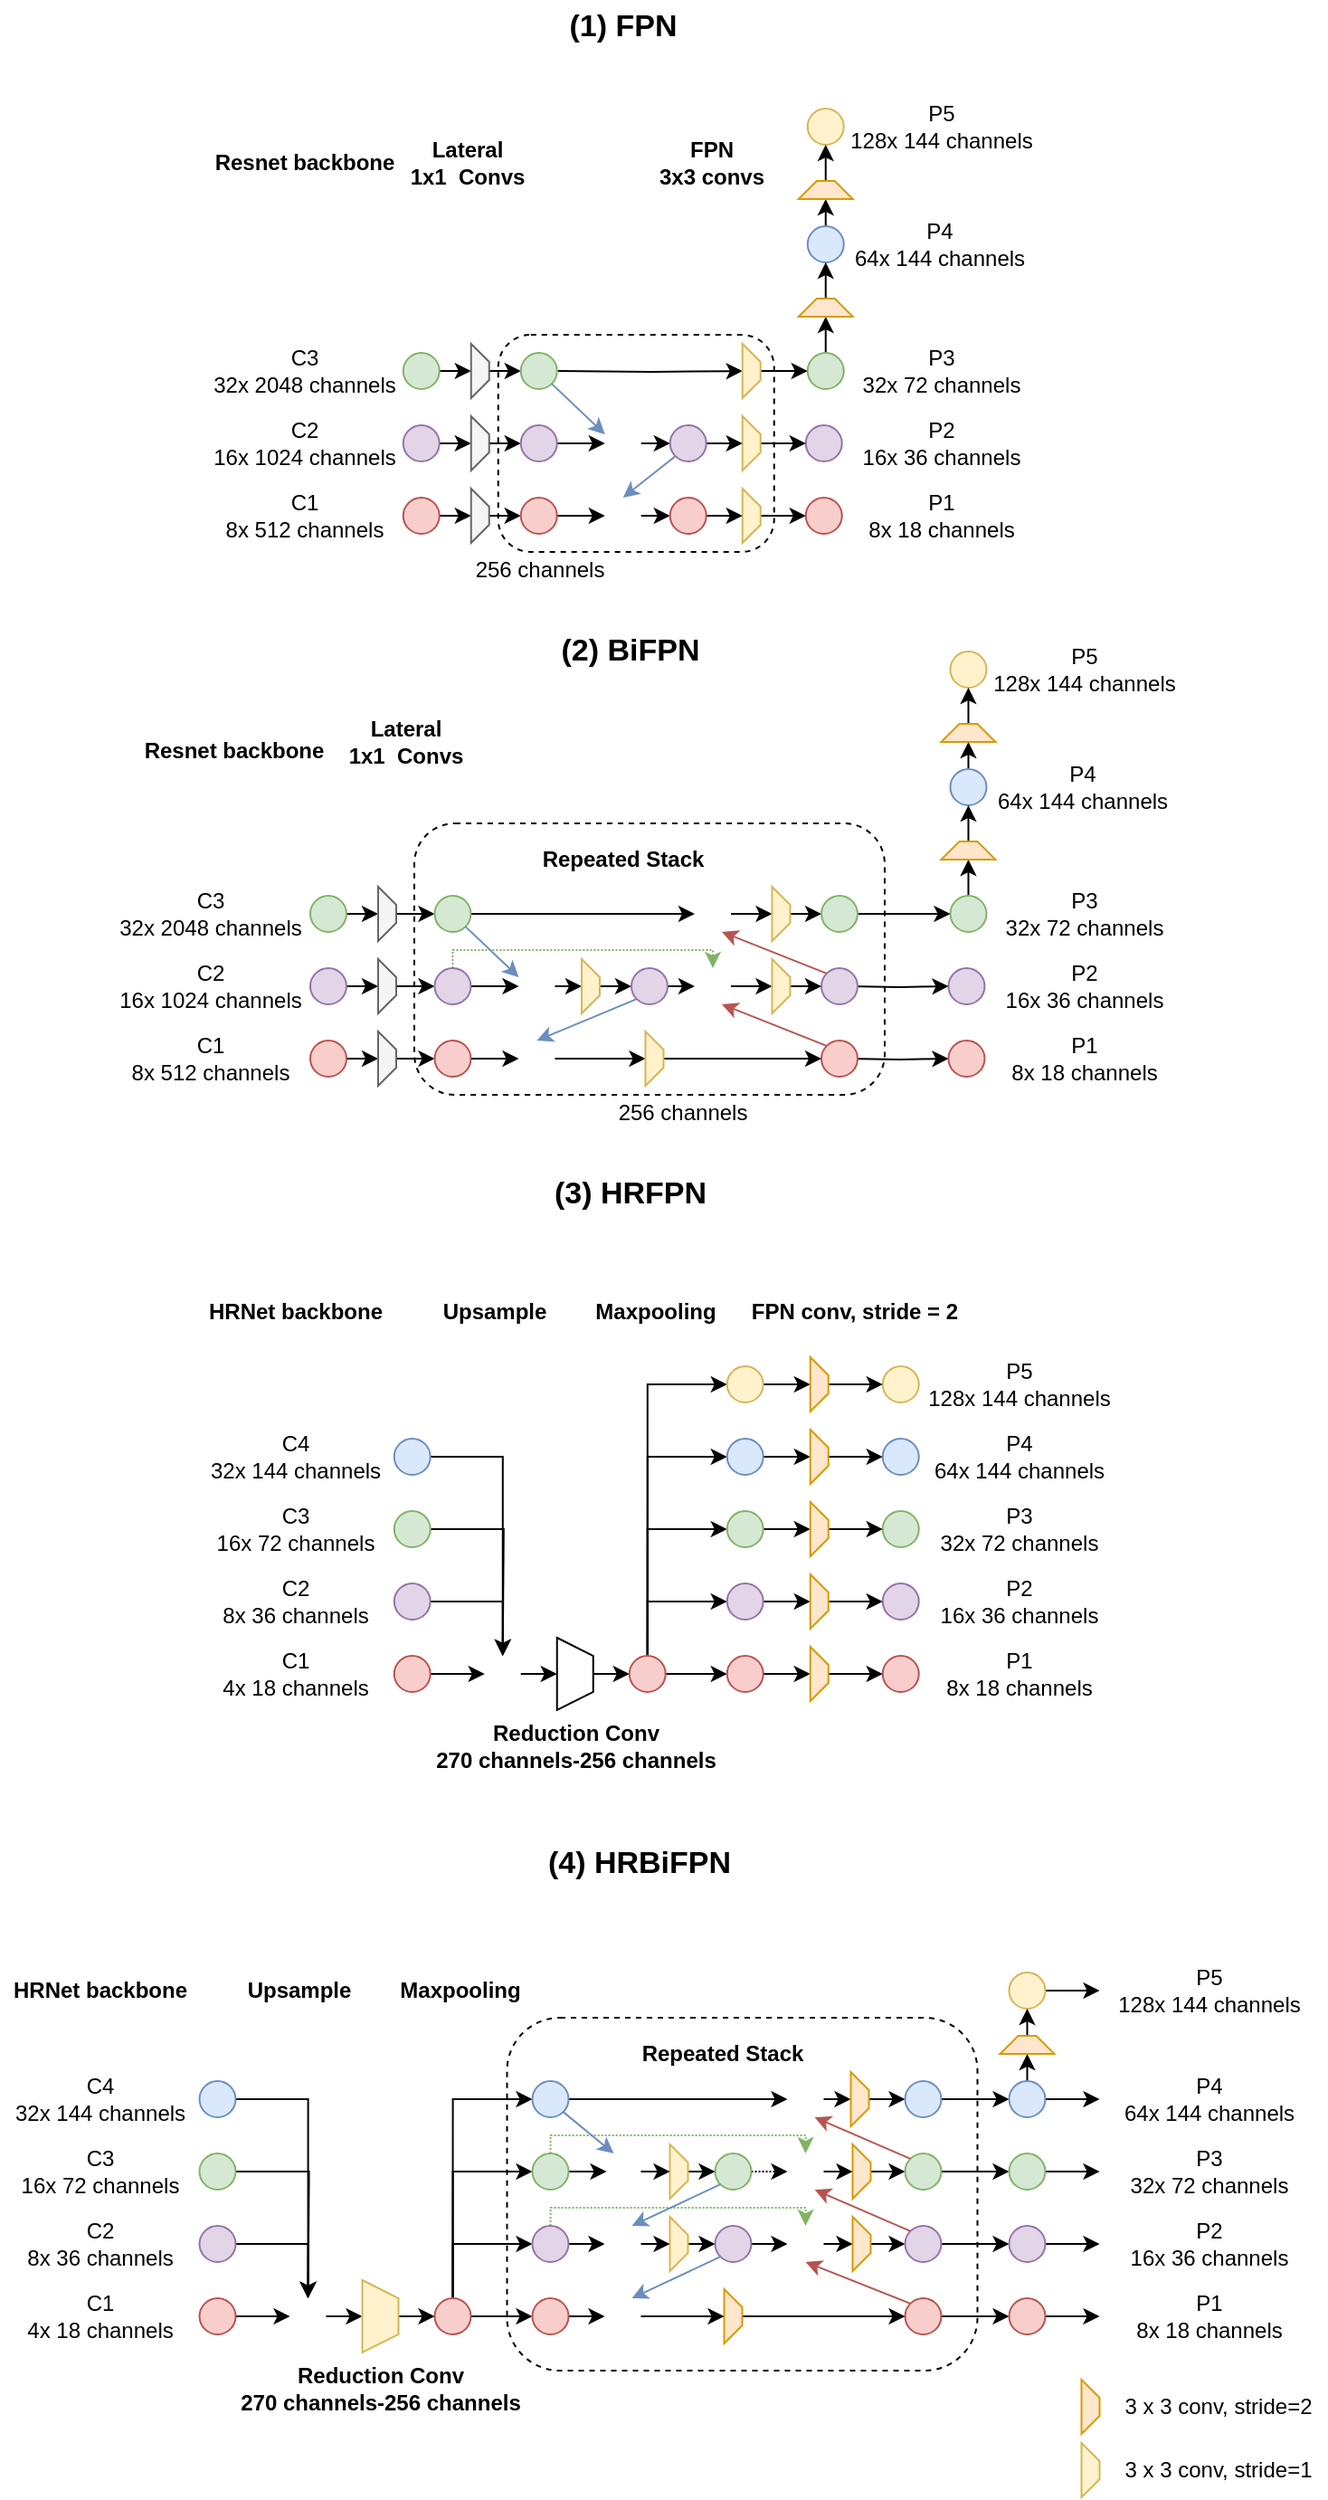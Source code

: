 <mxfile version="14.1.2" type="github">
  <diagram id="YDMMk9WA7gl_MHkLmr0l" name="Page-1">
    <mxGraphModel dx="1270" dy="830" grid="1" gridSize="10" guides="1" tooltips="1" connect="1" arrows="1" fold="1" page="1" pageScale="1" pageWidth="827" pageHeight="1169" math="0" shadow="0">
      <root>
        <mxCell id="0" />
        <mxCell id="1" parent="0" />
        <mxCell id="AxhC7DtzDwlUZ9ZwQyPC-411" value="" style="rounded=1;whiteSpace=wrap;html=1;fillColor=none;dashed=1;" vertex="1" parent="1">
          <mxGeometry x="331.25" y="1400" width="260" height="195" as="geometry" />
        </mxCell>
        <mxCell id="AxhC7DtzDwlUZ9ZwQyPC-336" value="" style="rounded=1;whiteSpace=wrap;html=1;fillColor=none;dashed=1;" vertex="1" parent="1">
          <mxGeometry x="326.37" y="470" width="152.5" height="120" as="geometry" />
        </mxCell>
        <mxCell id="AxhC7DtzDwlUZ9ZwQyPC-315" style="edgeStyle=orthogonalEdgeStyle;rounded=0;orthogonalLoop=1;jettySize=auto;html=1;exitX=0.5;exitY=0;exitDx=0;exitDy=0;entryX=0.5;entryY=0;entryDx=0;entryDy=0;dashed=1;dashPattern=1 1;fillColor=#d5e8d4;strokeColor=#82b366;" edge="1" parent="1" source="AxhC7DtzDwlUZ9ZwQyPC-243" target="AxhC7DtzDwlUZ9ZwQyPC-298">
          <mxGeometry relative="1" as="geometry">
            <Array as="points">
              <mxPoint x="355.25" y="1505" />
              <mxPoint x="496.25" y="1505" />
            </Array>
          </mxGeometry>
        </mxCell>
        <mxCell id="AxhC7DtzDwlUZ9ZwQyPC-99" style="edgeStyle=orthogonalEdgeStyle;rounded=0;orthogonalLoop=1;jettySize=auto;html=1;exitX=1;exitY=0.5;exitDx=0;exitDy=0;entryX=0.5;entryY=1;entryDx=0;entryDy=0;" edge="1" parent="1" source="AxhC7DtzDwlUZ9ZwQyPC-100" target="AxhC7DtzDwlUZ9ZwQyPC-365">
          <mxGeometry relative="1" as="geometry">
            <mxPoint x="323.87" y="570" as="targetPoint" />
          </mxGeometry>
        </mxCell>
        <mxCell id="AxhC7DtzDwlUZ9ZwQyPC-100" value="" style="ellipse;whiteSpace=wrap;html=1;aspect=fixed;fillColor=#f8cecc;strokeColor=#b85450;" vertex="1" parent="1">
          <mxGeometry x="273.87" y="560" width="20" height="20" as="geometry" />
        </mxCell>
        <mxCell id="AxhC7DtzDwlUZ9ZwQyPC-372" style="edgeStyle=orthogonalEdgeStyle;rounded=0;orthogonalLoop=1;jettySize=auto;html=1;exitX=1;exitY=0.5;exitDx=0;exitDy=0;entryX=0.5;entryY=1;entryDx=0;entryDy=0;" edge="1" parent="1" source="AxhC7DtzDwlUZ9ZwQyPC-102" target="AxhC7DtzDwlUZ9ZwQyPC-364">
          <mxGeometry relative="1" as="geometry" />
        </mxCell>
        <mxCell id="AxhC7DtzDwlUZ9ZwQyPC-102" value="" style="ellipse;whiteSpace=wrap;html=1;aspect=fixed;fillColor=#e1d5e7;strokeColor=#9673a6;" vertex="1" parent="1">
          <mxGeometry x="273.87" y="520" width="20" height="20" as="geometry" />
        </mxCell>
        <mxCell id="AxhC7DtzDwlUZ9ZwQyPC-371" style="edgeStyle=orthogonalEdgeStyle;rounded=0;orthogonalLoop=1;jettySize=auto;html=1;exitX=1;exitY=0.5;exitDx=0;exitDy=0;entryX=0.5;entryY=1;entryDx=0;entryDy=0;" edge="1" parent="1" source="AxhC7DtzDwlUZ9ZwQyPC-104" target="AxhC7DtzDwlUZ9ZwQyPC-363">
          <mxGeometry relative="1" as="geometry" />
        </mxCell>
        <mxCell id="AxhC7DtzDwlUZ9ZwQyPC-104" value="" style="ellipse;whiteSpace=wrap;html=1;aspect=fixed;fillColor=#d5e8d4;strokeColor=#82b366;" vertex="1" parent="1">
          <mxGeometry x="273.87" y="480" width="20" height="20" as="geometry" />
        </mxCell>
        <mxCell id="AxhC7DtzDwlUZ9ZwQyPC-108" value="C3&lt;br&gt;32x 2048 channels" style="text;html=1;resizable=0;autosize=1;align=center;verticalAlign=middle;points=[];fillColor=none;strokeColor=none;rounded=0;" vertex="1" parent="1">
          <mxGeometry x="158.87" y="475" width="120" height="30" as="geometry" />
        </mxCell>
        <mxCell id="AxhC7DtzDwlUZ9ZwQyPC-109" value="C2&lt;br&gt;16x 1024 channels" style="text;html=1;resizable=0;autosize=1;align=center;verticalAlign=middle;points=[];fillColor=none;strokeColor=none;rounded=0;" vertex="1" parent="1">
          <mxGeometry x="158.87" y="515" width="120" height="30" as="geometry" />
        </mxCell>
        <mxCell id="AxhC7DtzDwlUZ9ZwQyPC-110" value="C1&lt;br&gt;8x 512 channels" style="text;html=1;resizable=0;autosize=1;align=center;verticalAlign=middle;points=[];fillColor=none;strokeColor=none;rounded=0;" vertex="1" parent="1">
          <mxGeometry x="168.87" y="555" width="100" height="30" as="geometry" />
        </mxCell>
        <mxCell id="AxhC7DtzDwlUZ9ZwQyPC-113" value="Lateral&lt;br&gt;1x1&amp;nbsp; Convs" style="text;html=1;resizable=0;autosize=1;align=center;verticalAlign=middle;points=[];fillColor=none;strokeColor=none;rounded=0;fontStyle=1" vertex="1" parent="1">
          <mxGeometry x="268.87" y="360" width="80" height="30" as="geometry" />
        </mxCell>
        <mxCell id="AxhC7DtzDwlUZ9ZwQyPC-128" style="edgeStyle=orthogonalEdgeStyle;rounded=0;orthogonalLoop=1;jettySize=auto;html=1;exitX=1;exitY=0.5;exitDx=0;exitDy=0;entryX=0.5;entryY=1;entryDx=0;entryDy=0;" edge="1" parent="1" target="AxhC7DtzDwlUZ9ZwQyPC-146">
          <mxGeometry relative="1" as="geometry">
            <mxPoint x="359.37" y="490" as="sourcePoint" />
            <mxPoint x="421.37" y="490" as="targetPoint" />
          </mxGeometry>
        </mxCell>
        <mxCell id="AxhC7DtzDwlUZ9ZwQyPC-134" value="FPN&lt;br&gt;3x3 convs" style="text;html=1;resizable=0;autosize=1;align=center;verticalAlign=middle;points=[];fillColor=none;strokeColor=none;rounded=0;fontStyle=1" vertex="1" parent="1">
          <mxGeometry x="408.87" y="360" width="70" height="30" as="geometry" />
        </mxCell>
        <mxCell id="AxhC7DtzDwlUZ9ZwQyPC-135" value="Resnet backbone" style="text;html=1;resizable=0;autosize=1;align=center;verticalAlign=middle;points=[];fillColor=none;strokeColor=none;rounded=0;fontStyle=1" vertex="1" parent="1">
          <mxGeometry x="158.87" y="365" width="120" height="20" as="geometry" />
        </mxCell>
        <mxCell id="AxhC7DtzDwlUZ9ZwQyPC-136" value="" style="ellipse;whiteSpace=wrap;html=1;aspect=fixed;fillColor=#f8cecc;strokeColor=#b85450;" vertex="1" parent="1">
          <mxGeometry x="496.37" y="560" width="20" height="20" as="geometry" />
        </mxCell>
        <mxCell id="AxhC7DtzDwlUZ9ZwQyPC-137" value="" style="ellipse;whiteSpace=wrap;html=1;aspect=fixed;fillColor=#e1d5e7;strokeColor=#9673a6;" vertex="1" parent="1">
          <mxGeometry x="496.37" y="520" width="20" height="20" as="geometry" />
        </mxCell>
        <mxCell id="AxhC7DtzDwlUZ9ZwQyPC-407" style="edgeStyle=orthogonalEdgeStyle;rounded=0;orthogonalLoop=1;jettySize=auto;html=1;exitX=0.5;exitY=0;exitDx=0;exitDy=0;entryX=0.5;entryY=1;entryDx=0;entryDy=0;" edge="1" parent="1" source="AxhC7DtzDwlUZ9ZwQyPC-138" target="AxhC7DtzDwlUZ9ZwQyPC-402">
          <mxGeometry relative="1" as="geometry" />
        </mxCell>
        <mxCell id="AxhC7DtzDwlUZ9ZwQyPC-138" value="" style="ellipse;whiteSpace=wrap;html=1;aspect=fixed;fillColor=#d5e8d4;strokeColor=#82b366;" vertex="1" parent="1">
          <mxGeometry x="497.37" y="480" width="20" height="20" as="geometry" />
        </mxCell>
        <mxCell id="AxhC7DtzDwlUZ9ZwQyPC-409" style="edgeStyle=orthogonalEdgeStyle;rounded=0;orthogonalLoop=1;jettySize=auto;html=1;exitX=0.5;exitY=0;exitDx=0;exitDy=0;entryX=0.5;entryY=1;entryDx=0;entryDy=0;" edge="1" parent="1" source="AxhC7DtzDwlUZ9ZwQyPC-139" target="AxhC7DtzDwlUZ9ZwQyPC-408">
          <mxGeometry relative="1" as="geometry" />
        </mxCell>
        <mxCell id="AxhC7DtzDwlUZ9ZwQyPC-139" value="" style="ellipse;whiteSpace=wrap;html=1;aspect=fixed;fillColor=#dae8fc;strokeColor=#6c8ebf;" vertex="1" parent="1">
          <mxGeometry x="497.37" y="410" width="20" height="20" as="geometry" />
        </mxCell>
        <mxCell id="AxhC7DtzDwlUZ9ZwQyPC-140" value="" style="ellipse;whiteSpace=wrap;html=1;aspect=fixed;fillColor=#fff2cc;strokeColor=#d6b656;" vertex="1" parent="1">
          <mxGeometry x="497.37" y="345" width="20" height="20" as="geometry" />
        </mxCell>
        <mxCell id="AxhC7DtzDwlUZ9ZwQyPC-145" style="edgeStyle=orthogonalEdgeStyle;rounded=0;orthogonalLoop=1;jettySize=auto;html=1;exitX=0.5;exitY=0;exitDx=0;exitDy=0;entryX=0;entryY=0.5;entryDx=0;entryDy=0;" edge="1" parent="1" source="AxhC7DtzDwlUZ9ZwQyPC-146" target="AxhC7DtzDwlUZ9ZwQyPC-138">
          <mxGeometry relative="1" as="geometry" />
        </mxCell>
        <mxCell id="AxhC7DtzDwlUZ9ZwQyPC-146" value="" style="shape=trapezoid;perimeter=trapezoidPerimeter;whiteSpace=wrap;html=1;fixedSize=1;fillColor=#fff2cc;size=10;rotation=90;strokeColor=#d6b656;" vertex="1" parent="1">
          <mxGeometry x="451.37" y="485" width="30" height="10" as="geometry" />
        </mxCell>
        <mxCell id="AxhC7DtzDwlUZ9ZwQyPC-147" style="edgeStyle=orthogonalEdgeStyle;rounded=0;orthogonalLoop=1;jettySize=auto;html=1;exitX=0.5;exitY=0;exitDx=0;exitDy=0;entryX=0;entryY=0.5;entryDx=0;entryDy=0;" edge="1" parent="1" source="AxhC7DtzDwlUZ9ZwQyPC-148" target="AxhC7DtzDwlUZ9ZwQyPC-137">
          <mxGeometry relative="1" as="geometry" />
        </mxCell>
        <mxCell id="AxhC7DtzDwlUZ9ZwQyPC-148" value="" style="shape=trapezoid;perimeter=trapezoidPerimeter;whiteSpace=wrap;html=1;fixedSize=1;fillColor=#fff2cc;size=10;rotation=90;strokeColor=#d6b656;" vertex="1" parent="1">
          <mxGeometry x="451.37" y="525" width="30" height="10" as="geometry" />
        </mxCell>
        <mxCell id="AxhC7DtzDwlUZ9ZwQyPC-149" style="edgeStyle=orthogonalEdgeStyle;rounded=0;orthogonalLoop=1;jettySize=auto;html=1;exitX=0.5;exitY=0;exitDx=0;exitDy=0;entryX=0;entryY=0.5;entryDx=0;entryDy=0;" edge="1" parent="1" source="AxhC7DtzDwlUZ9ZwQyPC-150" target="AxhC7DtzDwlUZ9ZwQyPC-136">
          <mxGeometry relative="1" as="geometry" />
        </mxCell>
        <mxCell id="AxhC7DtzDwlUZ9ZwQyPC-150" value="" style="shape=trapezoid;perimeter=trapezoidPerimeter;whiteSpace=wrap;html=1;fixedSize=1;fillColor=#fff2cc;size=10;rotation=90;strokeColor=#d6b656;" vertex="1" parent="1">
          <mxGeometry x="451.37" y="565" width="30" height="10" as="geometry" />
        </mxCell>
        <mxCell id="AxhC7DtzDwlUZ9ZwQyPC-152" value="P4&lt;br&gt;64x 144 channels" style="text;html=1;resizable=0;autosize=1;align=center;verticalAlign=middle;points=[];fillColor=none;strokeColor=none;rounded=0;" vertex="1" parent="1">
          <mxGeometry x="515.37" y="405" width="110" height="30" as="geometry" />
        </mxCell>
        <mxCell id="AxhC7DtzDwlUZ9ZwQyPC-153" value="P3&lt;br&gt;32x 72 channels" style="text;html=1;resizable=0;autosize=1;align=center;verticalAlign=middle;points=[];fillColor=none;strokeColor=none;rounded=0;" vertex="1" parent="1">
          <mxGeometry x="521.37" y="475" width="100" height="30" as="geometry" />
        </mxCell>
        <mxCell id="AxhC7DtzDwlUZ9ZwQyPC-154" value="P2&lt;br&gt;16x 36 channels" style="text;html=1;resizable=0;autosize=1;align=center;verticalAlign=middle;points=[];fillColor=none;strokeColor=none;rounded=0;" vertex="1" parent="1">
          <mxGeometry x="521.37" y="515" width="100" height="30" as="geometry" />
        </mxCell>
        <mxCell id="AxhC7DtzDwlUZ9ZwQyPC-155" value="P1&lt;br&gt;8x 18 channels" style="text;html=1;resizable=0;autosize=1;align=center;verticalAlign=middle;points=[];fillColor=none;strokeColor=none;rounded=0;" vertex="1" parent="1">
          <mxGeometry x="521.37" y="555" width="100" height="30" as="geometry" />
        </mxCell>
        <mxCell id="AxhC7DtzDwlUZ9ZwQyPC-156" value="P5&lt;br&gt;128x 144 channels" style="text;html=1;resizable=0;autosize=1;align=center;verticalAlign=middle;points=[];fillColor=none;strokeColor=none;rounded=0;" vertex="1" parent="1">
          <mxGeometry x="511.37" y="340" width="120" height="30" as="geometry" />
        </mxCell>
        <mxCell id="AxhC7DtzDwlUZ9ZwQyPC-215" style="edgeStyle=orthogonalEdgeStyle;rounded=0;orthogonalLoop=1;jettySize=auto;html=1;exitX=1;exitY=0.5;exitDx=0;exitDy=0;entryX=0;entryY=0.5;entryDx=0;entryDy=0;" edge="1" parent="1" source="AxhC7DtzDwlUZ9ZwQyPC-216" target="AxhC7DtzDwlUZ9ZwQyPC-228">
          <mxGeometry relative="1" as="geometry" />
        </mxCell>
        <mxCell id="AxhC7DtzDwlUZ9ZwQyPC-216" value="" style="ellipse;whiteSpace=wrap;html=1;aspect=fixed;fillColor=#f8cecc;strokeColor=#b85450;" vertex="1" parent="1">
          <mxGeometry x="161.25" y="1555" width="20" height="20" as="geometry" />
        </mxCell>
        <mxCell id="AxhC7DtzDwlUZ9ZwQyPC-217" style="edgeStyle=orthogonalEdgeStyle;rounded=0;orthogonalLoop=1;jettySize=auto;html=1;exitX=1;exitY=0.5;exitDx=0;exitDy=0;entryX=0.5;entryY=0;entryDx=0;entryDy=0;" edge="1" parent="1" source="AxhC7DtzDwlUZ9ZwQyPC-218" target="AxhC7DtzDwlUZ9ZwQyPC-228">
          <mxGeometry relative="1" as="geometry" />
        </mxCell>
        <mxCell id="AxhC7DtzDwlUZ9ZwQyPC-218" value="" style="ellipse;whiteSpace=wrap;html=1;aspect=fixed;fillColor=#e1d5e7;strokeColor=#9673a6;" vertex="1" parent="1">
          <mxGeometry x="161.25" y="1515" width="20" height="20" as="geometry" />
        </mxCell>
        <mxCell id="AxhC7DtzDwlUZ9ZwQyPC-219" style="edgeStyle=orthogonalEdgeStyle;rounded=0;orthogonalLoop=1;jettySize=auto;html=1;exitX=1;exitY=0.5;exitDx=0;exitDy=0;" edge="1" parent="1" source="AxhC7DtzDwlUZ9ZwQyPC-220">
          <mxGeometry relative="1" as="geometry">
            <mxPoint x="221.25" y="1555" as="targetPoint" />
          </mxGeometry>
        </mxCell>
        <mxCell id="AxhC7DtzDwlUZ9ZwQyPC-220" value="" style="ellipse;whiteSpace=wrap;html=1;aspect=fixed;fillColor=#d5e8d4;strokeColor=#82b366;" vertex="1" parent="1">
          <mxGeometry x="161.25" y="1475" width="20" height="20" as="geometry" />
        </mxCell>
        <mxCell id="AxhC7DtzDwlUZ9ZwQyPC-221" style="edgeStyle=orthogonalEdgeStyle;rounded=0;orthogonalLoop=1;jettySize=auto;html=1;exitX=1;exitY=0.5;exitDx=0;exitDy=0;entryX=0.5;entryY=0;entryDx=0;entryDy=0;" edge="1" parent="1" source="AxhC7DtzDwlUZ9ZwQyPC-222" target="AxhC7DtzDwlUZ9ZwQyPC-228">
          <mxGeometry relative="1" as="geometry" />
        </mxCell>
        <mxCell id="AxhC7DtzDwlUZ9ZwQyPC-222" value="" style="ellipse;whiteSpace=wrap;html=1;aspect=fixed;fillColor=#dae8fc;strokeColor=#6c8ebf;" vertex="1" parent="1">
          <mxGeometry x="161.25" y="1435" width="20" height="20" as="geometry" />
        </mxCell>
        <mxCell id="AxhC7DtzDwlUZ9ZwQyPC-223" value="C4&lt;br&gt;32x 144 channels" style="text;html=1;resizable=0;autosize=1;align=center;verticalAlign=middle;points=[];fillColor=none;strokeColor=none;rounded=0;" vertex="1" parent="1">
          <mxGeometry x="51.25" y="1430" width="110" height="30" as="geometry" />
        </mxCell>
        <mxCell id="AxhC7DtzDwlUZ9ZwQyPC-224" value="C3&lt;br&gt;16x 72 channels" style="text;html=1;resizable=0;autosize=1;align=center;verticalAlign=middle;points=[];fillColor=none;strokeColor=none;rounded=0;" vertex="1" parent="1">
          <mxGeometry x="56.25" y="1470" width="100" height="30" as="geometry" />
        </mxCell>
        <mxCell id="AxhC7DtzDwlUZ9ZwQyPC-225" value="C2&lt;br&gt;8x 36 channels" style="text;html=1;resizable=0;autosize=1;align=center;verticalAlign=middle;points=[];fillColor=none;strokeColor=none;rounded=0;" vertex="1" parent="1">
          <mxGeometry x="56.25" y="1510" width="100" height="30" as="geometry" />
        </mxCell>
        <mxCell id="AxhC7DtzDwlUZ9ZwQyPC-226" value="C1&lt;br&gt;4x 18 channels" style="text;html=1;resizable=0;autosize=1;align=center;verticalAlign=middle;points=[];fillColor=none;strokeColor=none;rounded=0;" vertex="1" parent="1">
          <mxGeometry x="56.25" y="1550" width="100" height="30" as="geometry" />
        </mxCell>
        <mxCell id="AxhC7DtzDwlUZ9ZwQyPC-227" style="edgeStyle=orthogonalEdgeStyle;rounded=0;orthogonalLoop=1;jettySize=auto;html=1;exitX=1;exitY=0.5;exitDx=0;exitDy=0;entryX=0.5;entryY=1;entryDx=0;entryDy=0;" edge="1" parent="1" source="AxhC7DtzDwlUZ9ZwQyPC-228" target="AxhC7DtzDwlUZ9ZwQyPC-239">
          <mxGeometry relative="1" as="geometry" />
        </mxCell>
        <mxCell id="AxhC7DtzDwlUZ9ZwQyPC-228" value="" style="shape=image;html=1;verticalAlign=top;verticalLabelPosition=bottom;labelBackgroundColor=#ffffff;imageAspect=0;aspect=fixed;image=https://cdn4.iconfinder.com/data/icons/e-commerce-icon-set/48/More-128.png;fillColor=none;" vertex="1" parent="1">
          <mxGeometry x="211.25" y="1555" width="20" height="20" as="geometry" />
        </mxCell>
        <mxCell id="AxhC7DtzDwlUZ9ZwQyPC-229" value="Upsample" style="text;html=1;resizable=0;autosize=1;align=center;verticalAlign=middle;points=[];fillColor=none;strokeColor=none;rounded=0;fontStyle=1" vertex="1" parent="1">
          <mxGeometry x="181.25" y="1375" width="70" height="20" as="geometry" />
        </mxCell>
        <mxCell id="AxhC7DtzDwlUZ9ZwQyPC-231" style="edgeStyle=orthogonalEdgeStyle;rounded=0;orthogonalLoop=1;jettySize=auto;html=1;exitX=1;exitY=0.5;exitDx=0;exitDy=0;entryX=0;entryY=0.5;entryDx=0;entryDy=0;" edge="1" parent="1" source="AxhC7DtzDwlUZ9ZwQyPC-236" target="AxhC7DtzDwlUZ9ZwQyPC-241">
          <mxGeometry relative="1" as="geometry" />
        </mxCell>
        <mxCell id="AxhC7DtzDwlUZ9ZwQyPC-232" style="edgeStyle=orthogonalEdgeStyle;rounded=0;orthogonalLoop=1;jettySize=auto;html=1;exitX=0.5;exitY=0;exitDx=0;exitDy=0;entryX=0;entryY=0.5;entryDx=0;entryDy=0;" edge="1" parent="1" source="AxhC7DtzDwlUZ9ZwQyPC-236" target="AxhC7DtzDwlUZ9ZwQyPC-243">
          <mxGeometry relative="1" as="geometry" />
        </mxCell>
        <mxCell id="AxhC7DtzDwlUZ9ZwQyPC-233" style="edgeStyle=orthogonalEdgeStyle;rounded=0;orthogonalLoop=1;jettySize=auto;html=1;exitX=0.5;exitY=0;exitDx=0;exitDy=0;entryX=0;entryY=0.5;entryDx=0;entryDy=0;" edge="1" parent="1" source="AxhC7DtzDwlUZ9ZwQyPC-236" target="AxhC7DtzDwlUZ9ZwQyPC-245">
          <mxGeometry relative="1" as="geometry" />
        </mxCell>
        <mxCell id="AxhC7DtzDwlUZ9ZwQyPC-234" style="edgeStyle=orthogonalEdgeStyle;rounded=0;orthogonalLoop=1;jettySize=auto;html=1;exitX=0.5;exitY=0;exitDx=0;exitDy=0;entryX=0;entryY=0.5;entryDx=0;entryDy=0;" edge="1" parent="1" source="AxhC7DtzDwlUZ9ZwQyPC-236" target="AxhC7DtzDwlUZ9ZwQyPC-247">
          <mxGeometry relative="1" as="geometry" />
        </mxCell>
        <mxCell id="AxhC7DtzDwlUZ9ZwQyPC-236" value="" style="ellipse;whiteSpace=wrap;html=1;aspect=fixed;fillColor=#f8cecc;strokeColor=#b85450;" vertex="1" parent="1">
          <mxGeometry x="291.25" y="1555" width="20" height="20" as="geometry" />
        </mxCell>
        <mxCell id="AxhC7DtzDwlUZ9ZwQyPC-237" value="Reduction Conv&lt;br&gt;270 channels-256 channels" style="text;html=1;resizable=0;autosize=1;align=center;verticalAlign=middle;points=[];fillColor=none;strokeColor=none;rounded=0;fontStyle=1" vertex="1" parent="1">
          <mxGeometry x="176.25" y="1590" width="170" height="30" as="geometry" />
        </mxCell>
        <mxCell id="AxhC7DtzDwlUZ9ZwQyPC-238" style="edgeStyle=orthogonalEdgeStyle;rounded=0;orthogonalLoop=1;jettySize=auto;html=1;exitX=0.5;exitY=0;exitDx=0;exitDy=0;entryX=0;entryY=0.5;entryDx=0;entryDy=0;" edge="1" parent="1" source="AxhC7DtzDwlUZ9ZwQyPC-239" target="AxhC7DtzDwlUZ9ZwQyPC-236">
          <mxGeometry relative="1" as="geometry" />
        </mxCell>
        <mxCell id="AxhC7DtzDwlUZ9ZwQyPC-239" value="" style="shape=trapezoid;perimeter=trapezoidPerimeter;whiteSpace=wrap;html=1;fixedSize=1;fillColor=#fff2cc;rotation=90;size=10;strokeColor=#d6b656;" vertex="1" parent="1">
          <mxGeometry x="241.25" y="1555" width="40" height="20" as="geometry" />
        </mxCell>
        <mxCell id="AxhC7DtzDwlUZ9ZwQyPC-284" style="edgeStyle=orthogonalEdgeStyle;rounded=0;orthogonalLoop=1;jettySize=auto;html=1;exitX=1;exitY=0.5;exitDx=0;exitDy=0;entryX=0;entryY=0.5;entryDx=0;entryDy=0;" edge="1" parent="1" source="AxhC7DtzDwlUZ9ZwQyPC-241" target="AxhC7DtzDwlUZ9ZwQyPC-277">
          <mxGeometry relative="1" as="geometry" />
        </mxCell>
        <mxCell id="AxhC7DtzDwlUZ9ZwQyPC-241" value="" style="ellipse;whiteSpace=wrap;html=1;aspect=fixed;fillColor=#f8cecc;strokeColor=#b85450;" vertex="1" parent="1">
          <mxGeometry x="345.25" y="1555" width="20" height="20" as="geometry" />
        </mxCell>
        <mxCell id="AxhC7DtzDwlUZ9ZwQyPC-281" style="edgeStyle=orthogonalEdgeStyle;rounded=0;orthogonalLoop=1;jettySize=auto;html=1;exitX=1;exitY=0.5;exitDx=0;exitDy=0;entryX=0;entryY=0.5;entryDx=0;entryDy=0;" edge="1" parent="1" source="AxhC7DtzDwlUZ9ZwQyPC-243" target="AxhC7DtzDwlUZ9ZwQyPC-276">
          <mxGeometry relative="1" as="geometry" />
        </mxCell>
        <mxCell id="AxhC7DtzDwlUZ9ZwQyPC-243" value="" style="ellipse;whiteSpace=wrap;html=1;aspect=fixed;fillColor=#e1d5e7;strokeColor=#9673a6;" vertex="1" parent="1">
          <mxGeometry x="345.25" y="1515" width="20" height="20" as="geometry" />
        </mxCell>
        <mxCell id="AxhC7DtzDwlUZ9ZwQyPC-279" style="edgeStyle=orthogonalEdgeStyle;rounded=0;orthogonalLoop=1;jettySize=auto;html=1;exitX=1;exitY=0.5;exitDx=0;exitDy=0;" edge="1" parent="1" source="AxhC7DtzDwlUZ9ZwQyPC-245">
          <mxGeometry relative="1" as="geometry">
            <mxPoint x="386.25" y="1485" as="targetPoint" />
          </mxGeometry>
        </mxCell>
        <mxCell id="AxhC7DtzDwlUZ9ZwQyPC-318" style="edgeStyle=orthogonalEdgeStyle;rounded=0;orthogonalLoop=1;jettySize=auto;html=1;exitX=0.5;exitY=0;exitDx=0;exitDy=0;entryX=0.5;entryY=0;entryDx=0;entryDy=0;dashed=1;dashPattern=1 1;fillColor=#d5e8d4;strokeColor=#82b366;" edge="1" parent="1" source="AxhC7DtzDwlUZ9ZwQyPC-245" target="AxhC7DtzDwlUZ9ZwQyPC-297">
          <mxGeometry relative="1" as="geometry">
            <Array as="points">
              <mxPoint x="355.25" y="1465" />
              <mxPoint x="496.25" y="1465" />
            </Array>
          </mxGeometry>
        </mxCell>
        <mxCell id="AxhC7DtzDwlUZ9ZwQyPC-245" value="" style="ellipse;whiteSpace=wrap;html=1;aspect=fixed;fillColor=#d5e8d4;strokeColor=#82b366;" vertex="1" parent="1">
          <mxGeometry x="345.25" y="1475" width="20" height="20" as="geometry" />
        </mxCell>
        <mxCell id="AxhC7DtzDwlUZ9ZwQyPC-319" style="edgeStyle=orthogonalEdgeStyle;rounded=0;orthogonalLoop=1;jettySize=auto;html=1;exitX=1;exitY=0.5;exitDx=0;exitDy=0;entryX=0;entryY=0.5;entryDx=0;entryDy=0;" edge="1" parent="1" source="AxhC7DtzDwlUZ9ZwQyPC-247" target="AxhC7DtzDwlUZ9ZwQyPC-296">
          <mxGeometry relative="1" as="geometry" />
        </mxCell>
        <mxCell id="AxhC7DtzDwlUZ9ZwQyPC-247" value="" style="ellipse;whiteSpace=wrap;html=1;aspect=fixed;fillColor=#dae8fc;strokeColor=#6c8ebf;" vertex="1" parent="1">
          <mxGeometry x="345.25" y="1435" width="20" height="20" as="geometry" />
        </mxCell>
        <mxCell id="AxhC7DtzDwlUZ9ZwQyPC-250" value="Maxpooling" style="text;html=1;resizable=0;autosize=1;align=center;verticalAlign=middle;points=[];fillColor=none;strokeColor=none;rounded=0;fontStyle=1" vertex="1" parent="1">
          <mxGeometry x="265.25" y="1375" width="80" height="20" as="geometry" />
        </mxCell>
        <mxCell id="AxhC7DtzDwlUZ9ZwQyPC-251" value="HRNet backbone" style="text;html=1;resizable=0;autosize=1;align=center;verticalAlign=middle;points=[];fillColor=none;strokeColor=none;rounded=0;fontStyle=1" vertex="1" parent="1">
          <mxGeometry x="51.25" y="1375" width="110" height="20" as="geometry" />
        </mxCell>
        <mxCell id="AxhC7DtzDwlUZ9ZwQyPC-345" style="edgeStyle=orthogonalEdgeStyle;rounded=0;orthogonalLoop=1;jettySize=auto;html=1;exitX=1;exitY=0.5;exitDx=0;exitDy=0;entryX=0;entryY=0.5;entryDx=0;entryDy=0;" edge="1" parent="1" source="AxhC7DtzDwlUZ9ZwQyPC-252" target="AxhC7DtzDwlUZ9ZwQyPC-339">
          <mxGeometry relative="1" as="geometry" />
        </mxCell>
        <mxCell id="AxhC7DtzDwlUZ9ZwQyPC-252" value="" style="ellipse;whiteSpace=wrap;html=1;aspect=fixed;fillColor=#f8cecc;strokeColor=#b85450;" vertex="1" parent="1">
          <mxGeometry x="551.25" y="1555" width="20" height="20" as="geometry" />
        </mxCell>
        <mxCell id="AxhC7DtzDwlUZ9ZwQyPC-311" style="edgeStyle=orthogonalEdgeStyle;rounded=0;orthogonalLoop=1;jettySize=auto;html=1;exitX=1;exitY=0.5;exitDx=0;exitDy=0;entryX=0;entryY=0.5;entryDx=0;entryDy=0;" edge="1" parent="1" source="AxhC7DtzDwlUZ9ZwQyPC-253" target="AxhC7DtzDwlUZ9ZwQyPC-298">
          <mxGeometry relative="1" as="geometry" />
        </mxCell>
        <mxCell id="AxhC7DtzDwlUZ9ZwQyPC-253" value="" style="ellipse;whiteSpace=wrap;html=1;aspect=fixed;fillColor=#e1d5e7;strokeColor=#9673a6;" vertex="1" parent="1">
          <mxGeometry x="446.25" y="1515" width="20" height="20" as="geometry" />
        </mxCell>
        <mxCell id="AxhC7DtzDwlUZ9ZwQyPC-316" style="edgeStyle=orthogonalEdgeStyle;rounded=0;orthogonalLoop=1;jettySize=auto;html=1;exitX=1;exitY=0.5;exitDx=0;exitDy=0;entryX=0;entryY=0.5;entryDx=0;entryDy=0;dashed=1;dashPattern=1 1;" edge="1" parent="1" source="AxhC7DtzDwlUZ9ZwQyPC-254" target="AxhC7DtzDwlUZ9ZwQyPC-297">
          <mxGeometry relative="1" as="geometry" />
        </mxCell>
        <mxCell id="AxhC7DtzDwlUZ9ZwQyPC-254" value="" style="ellipse;whiteSpace=wrap;html=1;aspect=fixed;fillColor=#d5e8d4;strokeColor=#82b366;" vertex="1" parent="1">
          <mxGeometry x="446.25" y="1475" width="20" height="20" as="geometry" />
        </mxCell>
        <mxCell id="AxhC7DtzDwlUZ9ZwQyPC-261" style="edgeStyle=orthogonalEdgeStyle;rounded=0;orthogonalLoop=1;jettySize=auto;html=1;exitX=0.5;exitY=0;exitDx=0;exitDy=0;entryX=0;entryY=0.5;entryDx=0;entryDy=0;" edge="1" parent="1" source="AxhC7DtzDwlUZ9ZwQyPC-262" target="AxhC7DtzDwlUZ9ZwQyPC-254">
          <mxGeometry relative="1" as="geometry" />
        </mxCell>
        <mxCell id="AxhC7DtzDwlUZ9ZwQyPC-262" value="" style="shape=trapezoid;perimeter=trapezoidPerimeter;whiteSpace=wrap;html=1;fixedSize=1;fillColor=#fff2cc;size=10;rotation=90;strokeColor=#d6b656;" vertex="1" parent="1">
          <mxGeometry x="411.25" y="1480" width="30" height="10" as="geometry" />
        </mxCell>
        <mxCell id="AxhC7DtzDwlUZ9ZwQyPC-263" style="edgeStyle=orthogonalEdgeStyle;rounded=0;orthogonalLoop=1;jettySize=auto;html=1;exitX=0.5;exitY=0;exitDx=0;exitDy=0;entryX=0;entryY=0.5;entryDx=0;entryDy=0;" edge="1" parent="1" source="AxhC7DtzDwlUZ9ZwQyPC-264" target="AxhC7DtzDwlUZ9ZwQyPC-253">
          <mxGeometry relative="1" as="geometry" />
        </mxCell>
        <mxCell id="AxhC7DtzDwlUZ9ZwQyPC-264" value="" style="shape=trapezoid;perimeter=trapezoidPerimeter;whiteSpace=wrap;html=1;fixedSize=1;fillColor=#fff2cc;size=10;rotation=90;strokeColor=#d6b656;" vertex="1" parent="1">
          <mxGeometry x="411.25" y="1520" width="30" height="10" as="geometry" />
        </mxCell>
        <mxCell id="AxhC7DtzDwlUZ9ZwQyPC-265" style="edgeStyle=orthogonalEdgeStyle;rounded=0;orthogonalLoop=1;jettySize=auto;html=1;exitX=0.5;exitY=0;exitDx=0;exitDy=0;entryX=0;entryY=0.5;entryDx=0;entryDy=0;" edge="1" parent="1" source="AxhC7DtzDwlUZ9ZwQyPC-266" target="AxhC7DtzDwlUZ9ZwQyPC-252">
          <mxGeometry relative="1" as="geometry" />
        </mxCell>
        <mxCell id="AxhC7DtzDwlUZ9ZwQyPC-266" value="" style="shape=trapezoid;perimeter=trapezoidPerimeter;whiteSpace=wrap;html=1;fixedSize=1;fillColor=#ffe6cc;size=10;rotation=90;strokeColor=#d79b00;" vertex="1" parent="1">
          <mxGeometry x="441.25" y="1560" width="30" height="10" as="geometry" />
        </mxCell>
        <mxCell id="AxhC7DtzDwlUZ9ZwQyPC-280" style="edgeStyle=orthogonalEdgeStyle;rounded=0;orthogonalLoop=1;jettySize=auto;html=1;exitX=1;exitY=0.5;exitDx=0;exitDy=0;entryX=0.5;entryY=1;entryDx=0;entryDy=0;" edge="1" parent="1" source="AxhC7DtzDwlUZ9ZwQyPC-275" target="AxhC7DtzDwlUZ9ZwQyPC-262">
          <mxGeometry relative="1" as="geometry" />
        </mxCell>
        <mxCell id="AxhC7DtzDwlUZ9ZwQyPC-275" value="" style="shape=image;html=1;verticalAlign=top;verticalLabelPosition=bottom;labelBackgroundColor=#ffffff;imageAspect=0;aspect=fixed;image=https://cdn4.iconfinder.com/data/icons/e-commerce-icon-set/48/More-128.png;fillColor=none;" vertex="1" parent="1">
          <mxGeometry x="385.25" y="1475" width="20" height="20" as="geometry" />
        </mxCell>
        <mxCell id="AxhC7DtzDwlUZ9ZwQyPC-285" style="edgeStyle=orthogonalEdgeStyle;rounded=0;orthogonalLoop=1;jettySize=auto;html=1;exitX=1;exitY=0.5;exitDx=0;exitDy=0;entryX=0.5;entryY=1;entryDx=0;entryDy=0;" edge="1" parent="1" source="AxhC7DtzDwlUZ9ZwQyPC-276" target="AxhC7DtzDwlUZ9ZwQyPC-264">
          <mxGeometry relative="1" as="geometry" />
        </mxCell>
        <mxCell id="AxhC7DtzDwlUZ9ZwQyPC-276" value="" style="shape=image;html=1;verticalAlign=top;verticalLabelPosition=bottom;labelBackgroundColor=#ffffff;imageAspect=0;aspect=fixed;image=https://cdn4.iconfinder.com/data/icons/e-commerce-icon-set/48/More-128.png;fillColor=none;" vertex="1" parent="1">
          <mxGeometry x="385.25" y="1515" width="20" height="20" as="geometry" />
        </mxCell>
        <mxCell id="AxhC7DtzDwlUZ9ZwQyPC-286" style="edgeStyle=orthogonalEdgeStyle;rounded=0;orthogonalLoop=1;jettySize=auto;html=1;exitX=1;exitY=0.5;exitDx=0;exitDy=0;entryX=0.5;entryY=1;entryDx=0;entryDy=0;" edge="1" parent="1" source="AxhC7DtzDwlUZ9ZwQyPC-277" target="AxhC7DtzDwlUZ9ZwQyPC-266">
          <mxGeometry relative="1" as="geometry" />
        </mxCell>
        <mxCell id="AxhC7DtzDwlUZ9ZwQyPC-277" value="" style="shape=image;html=1;verticalAlign=top;verticalLabelPosition=bottom;labelBackgroundColor=#ffffff;imageAspect=0;aspect=fixed;image=https://cdn4.iconfinder.com/data/icons/e-commerce-icon-set/48/More-128.png;fillColor=none;" vertex="1" parent="1">
          <mxGeometry x="385.25" y="1555" width="20" height="20" as="geometry" />
        </mxCell>
        <mxCell id="AxhC7DtzDwlUZ9ZwQyPC-278" value="" style="endArrow=classic;html=1;exitX=1;exitY=1;exitDx=0;exitDy=0;entryX=0.25;entryY=0;entryDx=0;entryDy=0;fillColor=#dae8fc;strokeColor=#6c8ebf;" edge="1" parent="1" source="AxhC7DtzDwlUZ9ZwQyPC-247" target="AxhC7DtzDwlUZ9ZwQyPC-275">
          <mxGeometry width="50" height="50" relative="1" as="geometry">
            <mxPoint x="336.25" y="1515" as="sourcePoint" />
            <mxPoint x="386.25" y="1465" as="targetPoint" />
          </mxGeometry>
        </mxCell>
        <mxCell id="AxhC7DtzDwlUZ9ZwQyPC-287" value="" style="endArrow=classic;html=1;entryX=0.75;entryY=0;entryDx=0;entryDy=0;exitX=0;exitY=1;exitDx=0;exitDy=0;fillColor=#dae8fc;strokeColor=#6c8ebf;" edge="1" parent="1" source="AxhC7DtzDwlUZ9ZwQyPC-254" target="AxhC7DtzDwlUZ9ZwQyPC-276">
          <mxGeometry width="50" height="50" relative="1" as="geometry">
            <mxPoint x="446.25" y="1495" as="sourcePoint" />
            <mxPoint x="400.25" y="1485" as="targetPoint" />
          </mxGeometry>
        </mxCell>
        <mxCell id="AxhC7DtzDwlUZ9ZwQyPC-289" value="" style="endArrow=classic;html=1;exitX=0;exitY=1;exitDx=0;exitDy=0;entryX=0.75;entryY=0;entryDx=0;entryDy=0;fillColor=#dae8fc;strokeColor=#6c8ebf;" edge="1" parent="1" source="AxhC7DtzDwlUZ9ZwQyPC-253" target="AxhC7DtzDwlUZ9ZwQyPC-277">
          <mxGeometry width="50" height="50" relative="1" as="geometry">
            <mxPoint x="466.25" y="1505" as="sourcePoint" />
            <mxPoint x="410.25" y="1525" as="targetPoint" />
          </mxGeometry>
        </mxCell>
        <mxCell id="AxhC7DtzDwlUZ9ZwQyPC-328" style="edgeStyle=orthogonalEdgeStyle;rounded=0;orthogonalLoop=1;jettySize=auto;html=1;exitX=1;exitY=0.5;exitDx=0;exitDy=0;entryX=0.5;entryY=1;entryDx=0;entryDy=0;" edge="1" parent="1" source="AxhC7DtzDwlUZ9ZwQyPC-296" target="AxhC7DtzDwlUZ9ZwQyPC-312">
          <mxGeometry relative="1" as="geometry" />
        </mxCell>
        <mxCell id="AxhC7DtzDwlUZ9ZwQyPC-296" value="" style="shape=image;html=1;verticalAlign=top;verticalLabelPosition=bottom;labelBackgroundColor=#ffffff;imageAspect=0;aspect=fixed;image=https://cdn4.iconfinder.com/data/icons/e-commerce-icon-set/48/More-128.png;fillColor=none;" vertex="1" parent="1">
          <mxGeometry x="486.25" y="1435" width="20" height="20" as="geometry" />
        </mxCell>
        <mxCell id="AxhC7DtzDwlUZ9ZwQyPC-297" value="" style="shape=image;html=1;verticalAlign=top;verticalLabelPosition=bottom;labelBackgroundColor=#ffffff;imageAspect=0;aspect=fixed;image=https://cdn4.iconfinder.com/data/icons/e-commerce-icon-set/48/More-128.png;fillColor=none;" vertex="1" parent="1">
          <mxGeometry x="486.25" y="1475" width="20" height="20" as="geometry" />
        </mxCell>
        <mxCell id="AxhC7DtzDwlUZ9ZwQyPC-298" value="" style="shape=image;html=1;verticalAlign=top;verticalLabelPosition=bottom;labelBackgroundColor=#ffffff;imageAspect=0;aspect=fixed;image=https://cdn4.iconfinder.com/data/icons/e-commerce-icon-set/48/More-128.png;fillColor=none;" vertex="1" parent="1">
          <mxGeometry x="486.25" y="1515" width="20" height="20" as="geometry" />
        </mxCell>
        <mxCell id="AxhC7DtzDwlUZ9ZwQyPC-301" value="" style="endArrow=classic;html=1;exitX=0;exitY=0;exitDx=0;exitDy=0;entryX=0.5;entryY=1;entryDx=0;entryDy=0;fillColor=#f8cecc;strokeColor=#b85450;" edge="1" parent="1" source="AxhC7DtzDwlUZ9ZwQyPC-252" target="AxhC7DtzDwlUZ9ZwQyPC-298">
          <mxGeometry width="50" height="50" relative="1" as="geometry">
            <mxPoint x="372.321" y="1462.071" as="sourcePoint" />
            <mxPoint x="506.25" y="1525" as="targetPoint" />
          </mxGeometry>
        </mxCell>
        <mxCell id="AxhC7DtzDwlUZ9ZwQyPC-334" style="edgeStyle=orthogonalEdgeStyle;rounded=0;orthogonalLoop=1;jettySize=auto;html=1;exitX=0.5;exitY=0;exitDx=0;exitDy=0;entryX=0;entryY=0.5;entryDx=0;entryDy=0;" edge="1" parent="1" source="AxhC7DtzDwlUZ9ZwQyPC-307" target="AxhC7DtzDwlUZ9ZwQyPC-324">
          <mxGeometry relative="1" as="geometry" />
        </mxCell>
        <mxCell id="AxhC7DtzDwlUZ9ZwQyPC-307" value="" style="shape=trapezoid;perimeter=trapezoidPerimeter;whiteSpace=wrap;html=1;fixedSize=1;fillColor=#ffe6cc;size=10;rotation=90;strokeColor=#d79b00;" vertex="1" parent="1">
          <mxGeometry x="512.25" y="1480" width="30" height="10" as="geometry" />
        </mxCell>
        <mxCell id="AxhC7DtzDwlUZ9ZwQyPC-335" style="edgeStyle=orthogonalEdgeStyle;rounded=0;orthogonalLoop=1;jettySize=auto;html=1;exitX=0.5;exitY=0;exitDx=0;exitDy=0;entryX=0;entryY=0.5;entryDx=0;entryDy=0;" edge="1" parent="1" source="AxhC7DtzDwlUZ9ZwQyPC-308" target="AxhC7DtzDwlUZ9ZwQyPC-321">
          <mxGeometry relative="1" as="geometry" />
        </mxCell>
        <mxCell id="AxhC7DtzDwlUZ9ZwQyPC-308" value="" style="shape=trapezoid;perimeter=trapezoidPerimeter;whiteSpace=wrap;html=1;fixedSize=1;fillColor=#ffe6cc;size=10;rotation=90;strokeColor=#d79b00;" vertex="1" parent="1">
          <mxGeometry x="512.25" y="1520" width="30" height="10" as="geometry" />
        </mxCell>
        <mxCell id="AxhC7DtzDwlUZ9ZwQyPC-309" style="edgeStyle=orthogonalEdgeStyle;rounded=0;orthogonalLoop=1;jettySize=auto;html=1;exitX=1;exitY=0.5;exitDx=0;exitDy=0;entryX=0.5;entryY=1;entryDx=0;entryDy=0;" edge="1" parent="1" target="AxhC7DtzDwlUZ9ZwQyPC-307">
          <mxGeometry relative="1" as="geometry">
            <mxPoint x="506.25" y="1485" as="sourcePoint" />
          </mxGeometry>
        </mxCell>
        <mxCell id="AxhC7DtzDwlUZ9ZwQyPC-310" style="edgeStyle=orthogonalEdgeStyle;rounded=0;orthogonalLoop=1;jettySize=auto;html=1;exitX=1;exitY=0.5;exitDx=0;exitDy=0;entryX=0.5;entryY=1;entryDx=0;entryDy=0;" edge="1" parent="1" target="AxhC7DtzDwlUZ9ZwQyPC-308">
          <mxGeometry relative="1" as="geometry">
            <mxPoint x="506.25" y="1525" as="sourcePoint" />
          </mxGeometry>
        </mxCell>
        <mxCell id="AxhC7DtzDwlUZ9ZwQyPC-333" style="edgeStyle=orthogonalEdgeStyle;rounded=0;orthogonalLoop=1;jettySize=auto;html=1;exitX=0.5;exitY=0;exitDx=0;exitDy=0;entryX=0;entryY=0.5;entryDx=0;entryDy=0;" edge="1" parent="1" source="AxhC7DtzDwlUZ9ZwQyPC-312" target="AxhC7DtzDwlUZ9ZwQyPC-332">
          <mxGeometry relative="1" as="geometry" />
        </mxCell>
        <mxCell id="AxhC7DtzDwlUZ9ZwQyPC-312" value="" style="shape=trapezoid;perimeter=trapezoidPerimeter;whiteSpace=wrap;html=1;fixedSize=1;fillColor=#ffe6cc;size=10;rotation=90;strokeColor=#d79b00;" vertex="1" parent="1">
          <mxGeometry x="511.25" y="1440" width="30" height="10" as="geometry" />
        </mxCell>
        <mxCell id="AxhC7DtzDwlUZ9ZwQyPC-344" style="edgeStyle=orthogonalEdgeStyle;rounded=0;orthogonalLoop=1;jettySize=auto;html=1;exitX=1;exitY=0.5;exitDx=0;exitDy=0;entryX=0;entryY=0.5;entryDx=0;entryDy=0;" edge="1" parent="1" source="AxhC7DtzDwlUZ9ZwQyPC-321" target="AxhC7DtzDwlUZ9ZwQyPC-340">
          <mxGeometry relative="1" as="geometry" />
        </mxCell>
        <mxCell id="AxhC7DtzDwlUZ9ZwQyPC-321" value="" style="ellipse;whiteSpace=wrap;html=1;aspect=fixed;fillColor=#e1d5e7;strokeColor=#9673a6;" vertex="1" parent="1">
          <mxGeometry x="551.25" y="1515" width="20" height="20" as="geometry" />
        </mxCell>
        <mxCell id="AxhC7DtzDwlUZ9ZwQyPC-343" style="edgeStyle=orthogonalEdgeStyle;rounded=0;orthogonalLoop=1;jettySize=auto;html=1;exitX=1;exitY=0.5;exitDx=0;exitDy=0;entryX=0;entryY=0.5;entryDx=0;entryDy=0;" edge="1" parent="1" source="AxhC7DtzDwlUZ9ZwQyPC-324" target="AxhC7DtzDwlUZ9ZwQyPC-341">
          <mxGeometry relative="1" as="geometry" />
        </mxCell>
        <mxCell id="AxhC7DtzDwlUZ9ZwQyPC-324" value="" style="ellipse;whiteSpace=wrap;html=1;aspect=fixed;fillColor=#d5e8d4;strokeColor=#82b366;" vertex="1" parent="1">
          <mxGeometry x="551.25" y="1475" width="20" height="20" as="geometry" />
        </mxCell>
        <mxCell id="AxhC7DtzDwlUZ9ZwQyPC-330" value="" style="endArrow=classic;html=1;exitX=0;exitY=0;exitDx=0;exitDy=0;entryX=0.75;entryY=1;entryDx=0;entryDy=0;fillColor=#f8cecc;strokeColor=#b85450;" edge="1" parent="1" source="AxhC7DtzDwlUZ9ZwQyPC-321" target="AxhC7DtzDwlUZ9ZwQyPC-297">
          <mxGeometry width="50" height="50" relative="1" as="geometry">
            <mxPoint x="564.179" y="1567.929" as="sourcePoint" />
            <mxPoint x="506.25" y="1545" as="targetPoint" />
          </mxGeometry>
        </mxCell>
        <mxCell id="AxhC7DtzDwlUZ9ZwQyPC-331" value="" style="endArrow=classic;html=1;exitX=0;exitY=0;exitDx=0;exitDy=0;entryX=0.75;entryY=1;entryDx=0;entryDy=0;fillColor=#f8cecc;strokeColor=#b85450;" edge="1" parent="1" source="AxhC7DtzDwlUZ9ZwQyPC-324" target="AxhC7DtzDwlUZ9ZwQyPC-296">
          <mxGeometry width="50" height="50" relative="1" as="geometry">
            <mxPoint x="564.179" y="1527.929" as="sourcePoint" />
            <mxPoint x="511.25" y="1505" as="targetPoint" />
          </mxGeometry>
        </mxCell>
        <mxCell id="AxhC7DtzDwlUZ9ZwQyPC-338" style="edgeStyle=orthogonalEdgeStyle;rounded=0;orthogonalLoop=1;jettySize=auto;html=1;exitX=1;exitY=0.5;exitDx=0;exitDy=0;entryX=0;entryY=0.5;entryDx=0;entryDy=0;" edge="1" parent="1" source="AxhC7DtzDwlUZ9ZwQyPC-332" target="AxhC7DtzDwlUZ9ZwQyPC-342">
          <mxGeometry relative="1" as="geometry">
            <mxPoint x="618.75" y="1445" as="targetPoint" />
          </mxGeometry>
        </mxCell>
        <mxCell id="AxhC7DtzDwlUZ9ZwQyPC-332" value="" style="ellipse;whiteSpace=wrap;html=1;aspect=fixed;fillColor=#dae8fc;strokeColor=#6c8ebf;" vertex="1" parent="1">
          <mxGeometry x="551.25" y="1435" width="20" height="20" as="geometry" />
        </mxCell>
        <mxCell id="AxhC7DtzDwlUZ9ZwQyPC-337" value="Repeated Stack" style="text;html=1;resizable=0;autosize=1;align=center;verticalAlign=middle;points=[];fillColor=none;strokeColor=none;rounded=0;fontStyle=1" vertex="1" parent="1">
          <mxGeometry x="395.25" y="1410" width="110" height="20" as="geometry" />
        </mxCell>
        <mxCell id="AxhC7DtzDwlUZ9ZwQyPC-357" style="edgeStyle=orthogonalEdgeStyle;rounded=0;orthogonalLoop=1;jettySize=auto;html=1;exitX=1;exitY=0.5;exitDx=0;exitDy=0;" edge="1" parent="1" source="AxhC7DtzDwlUZ9ZwQyPC-339">
          <mxGeometry relative="1" as="geometry">
            <mxPoint x="658.75" y="1565" as="targetPoint" />
          </mxGeometry>
        </mxCell>
        <mxCell id="AxhC7DtzDwlUZ9ZwQyPC-339" value="" style="ellipse;whiteSpace=wrap;html=1;aspect=fixed;fillColor=#f8cecc;strokeColor=#b85450;" vertex="1" parent="1">
          <mxGeometry x="608.75" y="1555" width="20" height="20" as="geometry" />
        </mxCell>
        <mxCell id="AxhC7DtzDwlUZ9ZwQyPC-356" style="edgeStyle=orthogonalEdgeStyle;rounded=0;orthogonalLoop=1;jettySize=auto;html=1;exitX=1;exitY=0.5;exitDx=0;exitDy=0;" edge="1" parent="1" source="AxhC7DtzDwlUZ9ZwQyPC-340">
          <mxGeometry relative="1" as="geometry">
            <mxPoint x="658.75" y="1525" as="targetPoint" />
          </mxGeometry>
        </mxCell>
        <mxCell id="AxhC7DtzDwlUZ9ZwQyPC-340" value="" style="ellipse;whiteSpace=wrap;html=1;aspect=fixed;fillColor=#e1d5e7;strokeColor=#9673a6;" vertex="1" parent="1">
          <mxGeometry x="608.75" y="1515" width="20" height="20" as="geometry" />
        </mxCell>
        <mxCell id="AxhC7DtzDwlUZ9ZwQyPC-355" style="edgeStyle=orthogonalEdgeStyle;rounded=0;orthogonalLoop=1;jettySize=auto;html=1;exitX=1;exitY=0.5;exitDx=0;exitDy=0;" edge="1" parent="1" source="AxhC7DtzDwlUZ9ZwQyPC-341">
          <mxGeometry relative="1" as="geometry">
            <mxPoint x="658.75" y="1485" as="targetPoint" />
          </mxGeometry>
        </mxCell>
        <mxCell id="AxhC7DtzDwlUZ9ZwQyPC-341" value="" style="ellipse;whiteSpace=wrap;html=1;aspect=fixed;fillColor=#d5e8d4;strokeColor=#82b366;" vertex="1" parent="1">
          <mxGeometry x="608.75" y="1475" width="20" height="20" as="geometry" />
        </mxCell>
        <mxCell id="AxhC7DtzDwlUZ9ZwQyPC-350" style="edgeStyle=orthogonalEdgeStyle;rounded=0;orthogonalLoop=1;jettySize=auto;html=1;exitX=0.5;exitY=0;exitDx=0;exitDy=0;entryX=0.5;entryY=1;entryDx=0;entryDy=0;" edge="1" parent="1" source="AxhC7DtzDwlUZ9ZwQyPC-342" target="AxhC7DtzDwlUZ9ZwQyPC-349">
          <mxGeometry relative="1" as="geometry" />
        </mxCell>
        <mxCell id="AxhC7DtzDwlUZ9ZwQyPC-354" style="edgeStyle=orthogonalEdgeStyle;rounded=0;orthogonalLoop=1;jettySize=auto;html=1;exitX=1;exitY=0.5;exitDx=0;exitDy=0;" edge="1" parent="1" source="AxhC7DtzDwlUZ9ZwQyPC-342">
          <mxGeometry relative="1" as="geometry">
            <mxPoint x="658.75" y="1445" as="targetPoint" />
          </mxGeometry>
        </mxCell>
        <mxCell id="AxhC7DtzDwlUZ9ZwQyPC-342" value="" style="ellipse;whiteSpace=wrap;html=1;aspect=fixed;fillColor=#dae8fc;strokeColor=#6c8ebf;" vertex="1" parent="1">
          <mxGeometry x="608.75" y="1435" width="20" height="20" as="geometry" />
        </mxCell>
        <mxCell id="AxhC7DtzDwlUZ9ZwQyPC-353" style="edgeStyle=orthogonalEdgeStyle;rounded=0;orthogonalLoop=1;jettySize=auto;html=1;exitX=1;exitY=0.5;exitDx=0;exitDy=0;" edge="1" parent="1" source="AxhC7DtzDwlUZ9ZwQyPC-347">
          <mxGeometry relative="1" as="geometry">
            <mxPoint x="658.75" y="1385" as="targetPoint" />
          </mxGeometry>
        </mxCell>
        <mxCell id="AxhC7DtzDwlUZ9ZwQyPC-347" value="" style="ellipse;whiteSpace=wrap;html=1;aspect=fixed;fillColor=#fff2cc;strokeColor=#d6b656;" vertex="1" parent="1">
          <mxGeometry x="608.75" y="1375" width="20" height="20" as="geometry" />
        </mxCell>
        <mxCell id="AxhC7DtzDwlUZ9ZwQyPC-351" style="edgeStyle=orthogonalEdgeStyle;rounded=0;orthogonalLoop=1;jettySize=auto;html=1;exitX=0.5;exitY=0;exitDx=0;exitDy=0;entryX=0.5;entryY=1;entryDx=0;entryDy=0;" edge="1" parent="1" source="AxhC7DtzDwlUZ9ZwQyPC-349" target="AxhC7DtzDwlUZ9ZwQyPC-347">
          <mxGeometry relative="1" as="geometry" />
        </mxCell>
        <mxCell id="AxhC7DtzDwlUZ9ZwQyPC-349" value="" style="shape=trapezoid;perimeter=trapezoidPerimeter;whiteSpace=wrap;html=1;fixedSize=1;fillColor=#ffe6cc;size=10;rotation=0;strokeColor=#d79b00;" vertex="1" parent="1">
          <mxGeometry x="603.75" y="1410" width="30" height="10" as="geometry" />
        </mxCell>
        <mxCell id="AxhC7DtzDwlUZ9ZwQyPC-358" value="P4&lt;br&gt;64x 144 channels" style="text;html=1;resizable=0;autosize=1;align=center;verticalAlign=middle;points=[];fillColor=none;strokeColor=none;rounded=0;" vertex="1" parent="1">
          <mxGeometry x="663.75" y="1430" width="110" height="30" as="geometry" />
        </mxCell>
        <mxCell id="AxhC7DtzDwlUZ9ZwQyPC-359" value="P3&lt;br&gt;32x 72 channels" style="text;html=1;resizable=0;autosize=1;align=center;verticalAlign=middle;points=[];fillColor=none;strokeColor=none;rounded=0;" vertex="1" parent="1">
          <mxGeometry x="668.75" y="1470" width="100" height="30" as="geometry" />
        </mxCell>
        <mxCell id="AxhC7DtzDwlUZ9ZwQyPC-360" value="P2&lt;br&gt;16x 36 channels" style="text;html=1;resizable=0;autosize=1;align=center;verticalAlign=middle;points=[];fillColor=none;strokeColor=none;rounded=0;" vertex="1" parent="1">
          <mxGeometry x="668.75" y="1510" width="100" height="30" as="geometry" />
        </mxCell>
        <mxCell id="AxhC7DtzDwlUZ9ZwQyPC-361" value="P1&lt;br&gt;8x 18 channels" style="text;html=1;resizable=0;autosize=1;align=center;verticalAlign=middle;points=[];fillColor=none;strokeColor=none;rounded=0;" vertex="1" parent="1">
          <mxGeometry x="668.75" y="1550" width="100" height="30" as="geometry" />
        </mxCell>
        <mxCell id="AxhC7DtzDwlUZ9ZwQyPC-362" value="P5&lt;br&gt;128x 144 channels" style="text;html=1;resizable=0;autosize=1;align=center;verticalAlign=middle;points=[];fillColor=none;strokeColor=none;rounded=0;" vertex="1" parent="1">
          <mxGeometry x="658.75" y="1370" width="120" height="30" as="geometry" />
        </mxCell>
        <mxCell id="AxhC7DtzDwlUZ9ZwQyPC-376" style="edgeStyle=orthogonalEdgeStyle;rounded=0;orthogonalLoop=1;jettySize=auto;html=1;exitX=0.5;exitY=0;exitDx=0;exitDy=0;entryX=0;entryY=0.5;entryDx=0;entryDy=0;" edge="1" parent="1" source="AxhC7DtzDwlUZ9ZwQyPC-363" target="AxhC7DtzDwlUZ9ZwQyPC-375">
          <mxGeometry relative="1" as="geometry" />
        </mxCell>
        <mxCell id="AxhC7DtzDwlUZ9ZwQyPC-363" value="" style="shape=trapezoid;perimeter=trapezoidPerimeter;whiteSpace=wrap;html=1;fixedSize=1;fillColor=#f5f5f5;size=10;rotation=90;strokeColor=#666666;fontColor=#333333;" vertex="1" parent="1">
          <mxGeometry x="301.37" y="485" width="30" height="10" as="geometry" />
        </mxCell>
        <mxCell id="AxhC7DtzDwlUZ9ZwQyPC-377" style="edgeStyle=orthogonalEdgeStyle;rounded=0;orthogonalLoop=1;jettySize=auto;html=1;exitX=0.5;exitY=0;exitDx=0;exitDy=0;entryX=0;entryY=0.5;entryDx=0;entryDy=0;" edge="1" parent="1" source="AxhC7DtzDwlUZ9ZwQyPC-364" target="AxhC7DtzDwlUZ9ZwQyPC-374">
          <mxGeometry relative="1" as="geometry" />
        </mxCell>
        <mxCell id="AxhC7DtzDwlUZ9ZwQyPC-364" value="" style="shape=trapezoid;perimeter=trapezoidPerimeter;whiteSpace=wrap;html=1;fixedSize=1;fillColor=#f5f5f5;size=10;rotation=90;strokeColor=#666666;fontColor=#333333;" vertex="1" parent="1">
          <mxGeometry x="301.37" y="525" width="30" height="10" as="geometry" />
        </mxCell>
        <mxCell id="AxhC7DtzDwlUZ9ZwQyPC-378" style="edgeStyle=orthogonalEdgeStyle;rounded=0;orthogonalLoop=1;jettySize=auto;html=1;exitX=0.5;exitY=0;exitDx=0;exitDy=0;entryX=0;entryY=0.5;entryDx=0;entryDy=0;" edge="1" parent="1" source="AxhC7DtzDwlUZ9ZwQyPC-365" target="AxhC7DtzDwlUZ9ZwQyPC-373">
          <mxGeometry relative="1" as="geometry" />
        </mxCell>
        <mxCell id="AxhC7DtzDwlUZ9ZwQyPC-365" value="" style="shape=trapezoid;perimeter=trapezoidPerimeter;whiteSpace=wrap;html=1;fixedSize=1;fillColor=#f5f5f5;size=10;rotation=90;strokeColor=#666666;fontColor=#333333;" vertex="1" parent="1">
          <mxGeometry x="301.37" y="565" width="30" height="10" as="geometry" />
        </mxCell>
        <mxCell id="AxhC7DtzDwlUZ9ZwQyPC-367" value="" style="shape=trapezoid;perimeter=trapezoidPerimeter;whiteSpace=wrap;html=1;fixedSize=1;fillColor=#ffe6cc;size=10;rotation=90;strokeColor=#d79b00;" vertex="1" parent="1">
          <mxGeometry x="638.75" y="1610" width="30" height="10" as="geometry" />
        </mxCell>
        <mxCell id="AxhC7DtzDwlUZ9ZwQyPC-368" value="" style="shape=trapezoid;perimeter=trapezoidPerimeter;whiteSpace=wrap;html=1;fixedSize=1;fillColor=#fff2cc;size=10;rotation=90;strokeColor=#d6b656;" vertex="1" parent="1">
          <mxGeometry x="638.75" y="1645" width="30" height="10" as="geometry" />
        </mxCell>
        <mxCell id="AxhC7DtzDwlUZ9ZwQyPC-369" value="3 x 3 conv, stride=2&lt;span style=&quot;color: rgba(0 , 0 , 0 , 0) ; font-family: monospace ; font-size: 0px&quot;&gt;%3CmxGraphModel%3E%3Croot%3E%3CmxCell%20id%3D%220%22%2F%3E%3CmxCell%20id%3D%221%22%20parent%3D%220%22%2F%3E%3CmxCell%20id%3D%222%22%20value%3D%22P5%26lt%3Bbr%26gt%3B128x%20144%20channels%22%20style%3D%22text%3Bhtml%3D1%3Bresizable%3D0%3Bautosize%3D1%3Balign%3Dcenter%3BverticalAlign%3Dmiddle%3Bpoints%3D%5B%5D%3BfillColor%3Dnone%3BstrokeColor%3Dnone%3Brounded%3D0%3B%22%20vertex%3D%221%22%20parent%3D%221%22%3E%3CmxGeometry%20x%3D%22620%22%20y%3D%221055%22%20width%3D%22120%22%20height%3D%2230%22%20as%3D%22geometry%22%2F%3E%3C%2FmxCell%3E%3C%2Froot%3E%3C%2FmxGraphModel%3E&lt;/span&gt;" style="text;html=1;resizable=0;autosize=1;align=center;verticalAlign=middle;points=[];fillColor=none;strokeColor=none;rounded=0;" vertex="1" parent="1">
          <mxGeometry x="663.75" y="1605" width="120" height="20" as="geometry" />
        </mxCell>
        <mxCell id="AxhC7DtzDwlUZ9ZwQyPC-370" value="3 x 3 conv, stride=1&lt;span style=&quot;color: rgba(0 , 0 , 0 , 0) ; font-family: monospace ; font-size: 0px&quot;&gt;%3CmxGraphModel%3E%3Croot%3E%3CmxCell%20id%3D%220%22%2F%3E%3CmxCell%20id%3D%221%22%20parent%3D%220%22%2F%3E%3CmxCell%20id%3D%222%22%20value%3D%22P5%26lt%3Bbr%26gt%3B128x%20144%20channels%22%20style%3D%22text%3Bhtml%3D1%3Bresizable%3D0%3Bautosize%3D1%3Balign%3Dcenter%3BverticalAlign%3Dmiddle%3Bpoints%3D%5B%5D%3BfillColor%3Dnone%3BstrokeColor%3Dnone%3Brounded%3D0%3B%22%20vertex%3D%221%22%20parent%3D%221%22%3E%3CmxGeometry%20x%3D%22620%22%20y%3D%221055%22%20width%3D%22120%22%20height%3D%2230%22%20as%3D%22geometry%22%2F%3E%3C%2FmxCell%3E%3C%2Froot%3E%3C%2FmxGraphModel%3E&lt;/span&gt;" style="text;html=1;resizable=0;autosize=1;align=center;verticalAlign=middle;points=[];fillColor=none;strokeColor=none;rounded=0;" vertex="1" parent="1">
          <mxGeometry x="663.75" y="1640" width="120" height="20" as="geometry" />
        </mxCell>
        <mxCell id="AxhC7DtzDwlUZ9ZwQyPC-393" style="edgeStyle=orthogonalEdgeStyle;rounded=0;orthogonalLoop=1;jettySize=auto;html=1;exitX=1;exitY=0.5;exitDx=0;exitDy=0;entryX=0;entryY=0.5;entryDx=0;entryDy=0;" edge="1" parent="1" source="AxhC7DtzDwlUZ9ZwQyPC-373" target="AxhC7DtzDwlUZ9ZwQyPC-381">
          <mxGeometry relative="1" as="geometry" />
        </mxCell>
        <mxCell id="AxhC7DtzDwlUZ9ZwQyPC-373" value="" style="ellipse;whiteSpace=wrap;html=1;aspect=fixed;fillColor=#f8cecc;strokeColor=#b85450;" vertex="1" parent="1">
          <mxGeometry x="338.87" y="560" width="20" height="20" as="geometry" />
        </mxCell>
        <mxCell id="AxhC7DtzDwlUZ9ZwQyPC-386" style="edgeStyle=orthogonalEdgeStyle;rounded=0;orthogonalLoop=1;jettySize=auto;html=1;exitX=1;exitY=0.5;exitDx=0;exitDy=0;entryX=0;entryY=0.5;entryDx=0;entryDy=0;" edge="1" parent="1" source="AxhC7DtzDwlUZ9ZwQyPC-374" target="AxhC7DtzDwlUZ9ZwQyPC-380">
          <mxGeometry relative="1" as="geometry" />
        </mxCell>
        <mxCell id="AxhC7DtzDwlUZ9ZwQyPC-374" value="" style="ellipse;whiteSpace=wrap;html=1;aspect=fixed;fillColor=#e1d5e7;strokeColor=#9673a6;" vertex="1" parent="1">
          <mxGeometry x="338.87" y="520" width="20" height="20" as="geometry" />
        </mxCell>
        <mxCell id="AxhC7DtzDwlUZ9ZwQyPC-375" value="" style="ellipse;whiteSpace=wrap;html=1;aspect=fixed;fillColor=#d5e8d4;strokeColor=#82b366;" vertex="1" parent="1">
          <mxGeometry x="338.87" y="480" width="20" height="20" as="geometry" />
        </mxCell>
        <mxCell id="AxhC7DtzDwlUZ9ZwQyPC-379" value="256 channels" style="text;html=1;resizable=0;autosize=1;align=center;verticalAlign=middle;points=[];fillColor=none;strokeColor=none;rounded=0;" vertex="1" parent="1">
          <mxGeometry x="303.87" y="590" width="90" height="20" as="geometry" />
        </mxCell>
        <mxCell id="AxhC7DtzDwlUZ9ZwQyPC-387" style="edgeStyle=orthogonalEdgeStyle;rounded=0;orthogonalLoop=1;jettySize=auto;html=1;exitX=1;exitY=0.5;exitDx=0;exitDy=0;entryX=0;entryY=0.5;entryDx=0;entryDy=0;" edge="1" parent="1" source="AxhC7DtzDwlUZ9ZwQyPC-380" target="AxhC7DtzDwlUZ9ZwQyPC-389">
          <mxGeometry relative="1" as="geometry" />
        </mxCell>
        <mxCell id="AxhC7DtzDwlUZ9ZwQyPC-380" value="" style="shape=image;html=1;verticalAlign=top;verticalLabelPosition=bottom;labelBackgroundColor=#ffffff;imageAspect=0;aspect=fixed;image=https://cdn4.iconfinder.com/data/icons/e-commerce-icon-set/48/More-128.png;fillColor=none;" vertex="1" parent="1">
          <mxGeometry x="385.37" y="520" width="20" height="20" as="geometry" />
        </mxCell>
        <mxCell id="AxhC7DtzDwlUZ9ZwQyPC-394" style="edgeStyle=orthogonalEdgeStyle;rounded=0;orthogonalLoop=1;jettySize=auto;html=1;exitX=1;exitY=0.5;exitDx=0;exitDy=0;entryX=0;entryY=0.5;entryDx=0;entryDy=0;" edge="1" parent="1" source="AxhC7DtzDwlUZ9ZwQyPC-381" target="AxhC7DtzDwlUZ9ZwQyPC-388">
          <mxGeometry relative="1" as="geometry" />
        </mxCell>
        <mxCell id="AxhC7DtzDwlUZ9ZwQyPC-381" value="" style="shape=image;html=1;verticalAlign=top;verticalLabelPosition=bottom;labelBackgroundColor=#ffffff;imageAspect=0;aspect=fixed;image=https://cdn4.iconfinder.com/data/icons/e-commerce-icon-set/48/More-128.png;fillColor=none;" vertex="1" parent="1">
          <mxGeometry x="385.37" y="560" width="20" height="20" as="geometry" />
        </mxCell>
        <mxCell id="AxhC7DtzDwlUZ9ZwQyPC-384" value="" style="endArrow=classic;html=1;exitX=1;exitY=1;exitDx=0;exitDy=0;entryX=0;entryY=0.25;entryDx=0;entryDy=0;fillColor=#dae8fc;strokeColor=#6c8ebf;" edge="1" parent="1" source="AxhC7DtzDwlUZ9ZwQyPC-375" target="AxhC7DtzDwlUZ9ZwQyPC-380">
          <mxGeometry width="50" height="50" relative="1" as="geometry">
            <mxPoint x="382.441" y="807.071" as="sourcePoint" />
            <mxPoint x="410.37" y="830" as="targetPoint" />
          </mxGeometry>
        </mxCell>
        <mxCell id="AxhC7DtzDwlUZ9ZwQyPC-396" style="edgeStyle=orthogonalEdgeStyle;rounded=0;orthogonalLoop=1;jettySize=auto;html=1;exitX=1;exitY=0.5;exitDx=0;exitDy=0;entryX=0.5;entryY=1;entryDx=0;entryDy=0;" edge="1" parent="1" source="AxhC7DtzDwlUZ9ZwQyPC-388" target="AxhC7DtzDwlUZ9ZwQyPC-150">
          <mxGeometry relative="1" as="geometry" />
        </mxCell>
        <mxCell id="AxhC7DtzDwlUZ9ZwQyPC-388" value="" style="ellipse;whiteSpace=wrap;html=1;aspect=fixed;fillColor=#f8cecc;strokeColor=#b85450;" vertex="1" parent="1">
          <mxGeometry x="421.37" y="560" width="20" height="20" as="geometry" />
        </mxCell>
        <mxCell id="AxhC7DtzDwlUZ9ZwQyPC-395" style="edgeStyle=orthogonalEdgeStyle;rounded=0;orthogonalLoop=1;jettySize=auto;html=1;exitX=1;exitY=0.5;exitDx=0;exitDy=0;entryX=0.5;entryY=1;entryDx=0;entryDy=0;" edge="1" parent="1" source="AxhC7DtzDwlUZ9ZwQyPC-389" target="AxhC7DtzDwlUZ9ZwQyPC-148">
          <mxGeometry relative="1" as="geometry" />
        </mxCell>
        <mxCell id="AxhC7DtzDwlUZ9ZwQyPC-389" value="" style="ellipse;whiteSpace=wrap;html=1;aspect=fixed;fillColor=#e1d5e7;strokeColor=#9673a6;" vertex="1" parent="1">
          <mxGeometry x="421.37" y="520" width="20" height="20" as="geometry" />
        </mxCell>
        <mxCell id="AxhC7DtzDwlUZ9ZwQyPC-392" value="" style="endArrow=classic;html=1;entryX=0.5;entryY=0;entryDx=0;entryDy=0;fillColor=#dae8fc;strokeColor=#6c8ebf;exitX=0;exitY=1;exitDx=0;exitDy=0;" edge="1" parent="1" source="AxhC7DtzDwlUZ9ZwQyPC-389" target="AxhC7DtzDwlUZ9ZwQyPC-381">
          <mxGeometry width="50" height="50" relative="1" as="geometry">
            <mxPoint x="418.87" y="540" as="sourcePoint" />
            <mxPoint x="395.37" y="535" as="targetPoint" />
          </mxGeometry>
        </mxCell>
        <mxCell id="AxhC7DtzDwlUZ9ZwQyPC-406" style="edgeStyle=orthogonalEdgeStyle;rounded=0;orthogonalLoop=1;jettySize=auto;html=1;exitX=0.5;exitY=0;exitDx=0;exitDy=0;entryX=0.5;entryY=1;entryDx=0;entryDy=0;" edge="1" parent="1" source="AxhC7DtzDwlUZ9ZwQyPC-402" target="AxhC7DtzDwlUZ9ZwQyPC-139">
          <mxGeometry relative="1" as="geometry" />
        </mxCell>
        <mxCell id="AxhC7DtzDwlUZ9ZwQyPC-402" value="" style="shape=trapezoid;perimeter=trapezoidPerimeter;whiteSpace=wrap;html=1;fixedSize=1;fillColor=#ffe6cc;size=10;rotation=0;strokeColor=#d79b00;" vertex="1" parent="1">
          <mxGeometry x="492.37" y="450" width="30" height="10" as="geometry" />
        </mxCell>
        <mxCell id="AxhC7DtzDwlUZ9ZwQyPC-410" style="edgeStyle=orthogonalEdgeStyle;rounded=0;orthogonalLoop=1;jettySize=auto;html=1;exitX=0.5;exitY=0;exitDx=0;exitDy=0;entryX=0.5;entryY=1;entryDx=0;entryDy=0;" edge="1" parent="1" source="AxhC7DtzDwlUZ9ZwQyPC-408" target="AxhC7DtzDwlUZ9ZwQyPC-140">
          <mxGeometry relative="1" as="geometry" />
        </mxCell>
        <mxCell id="AxhC7DtzDwlUZ9ZwQyPC-408" value="" style="shape=trapezoid;perimeter=trapezoidPerimeter;whiteSpace=wrap;html=1;fixedSize=1;fillColor=#ffe6cc;size=10;rotation=0;strokeColor=#d79b00;" vertex="1" parent="1">
          <mxGeometry x="492.37" y="385" width="30" height="10" as="geometry" />
        </mxCell>
        <mxCell id="AxhC7DtzDwlUZ9ZwQyPC-412" value="" style="rounded=1;whiteSpace=wrap;html=1;fillColor=none;dashed=1;" vertex="1" parent="1">
          <mxGeometry x="279.99" y="740" width="260" height="150" as="geometry" />
        </mxCell>
        <mxCell id="AxhC7DtzDwlUZ9ZwQyPC-413" style="edgeStyle=orthogonalEdgeStyle;rounded=0;orthogonalLoop=1;jettySize=auto;html=1;exitX=1;exitY=0.5;exitDx=0;exitDy=0;entryX=0.5;entryY=1;entryDx=0;entryDy=0;" edge="1" parent="1" source="AxhC7DtzDwlUZ9ZwQyPC-414" target="AxhC7DtzDwlUZ9ZwQyPC-449">
          <mxGeometry relative="1" as="geometry">
            <mxPoint x="272.49" y="870" as="targetPoint" />
          </mxGeometry>
        </mxCell>
        <mxCell id="AxhC7DtzDwlUZ9ZwQyPC-414" value="" style="ellipse;whiteSpace=wrap;html=1;aspect=fixed;fillColor=#f8cecc;strokeColor=#b85450;" vertex="1" parent="1">
          <mxGeometry x="222.49" y="860" width="20" height="20" as="geometry" />
        </mxCell>
        <mxCell id="AxhC7DtzDwlUZ9ZwQyPC-415" style="edgeStyle=orthogonalEdgeStyle;rounded=0;orthogonalLoop=1;jettySize=auto;html=1;exitX=1;exitY=0.5;exitDx=0;exitDy=0;entryX=0.5;entryY=1;entryDx=0;entryDy=0;" edge="1" parent="1" source="AxhC7DtzDwlUZ9ZwQyPC-416" target="AxhC7DtzDwlUZ9ZwQyPC-447">
          <mxGeometry relative="1" as="geometry" />
        </mxCell>
        <mxCell id="AxhC7DtzDwlUZ9ZwQyPC-416" value="" style="ellipse;whiteSpace=wrap;html=1;aspect=fixed;fillColor=#e1d5e7;strokeColor=#9673a6;" vertex="1" parent="1">
          <mxGeometry x="222.49" y="820" width="20" height="20" as="geometry" />
        </mxCell>
        <mxCell id="AxhC7DtzDwlUZ9ZwQyPC-417" style="edgeStyle=orthogonalEdgeStyle;rounded=0;orthogonalLoop=1;jettySize=auto;html=1;exitX=1;exitY=0.5;exitDx=0;exitDy=0;entryX=0.5;entryY=1;entryDx=0;entryDy=0;" edge="1" parent="1" source="AxhC7DtzDwlUZ9ZwQyPC-418" target="AxhC7DtzDwlUZ9ZwQyPC-445">
          <mxGeometry relative="1" as="geometry" />
        </mxCell>
        <mxCell id="AxhC7DtzDwlUZ9ZwQyPC-418" value="" style="ellipse;whiteSpace=wrap;html=1;aspect=fixed;fillColor=#d5e8d4;strokeColor=#82b366;" vertex="1" parent="1">
          <mxGeometry x="222.49" y="780" width="20" height="20" as="geometry" />
        </mxCell>
        <mxCell id="AxhC7DtzDwlUZ9ZwQyPC-419" value="C3&lt;br&gt;32x 2048 channels" style="text;html=1;resizable=0;autosize=1;align=center;verticalAlign=middle;points=[];fillColor=none;strokeColor=none;rounded=0;" vertex="1" parent="1">
          <mxGeometry x="107.49" y="775" width="120" height="30" as="geometry" />
        </mxCell>
        <mxCell id="AxhC7DtzDwlUZ9ZwQyPC-420" value="C2&lt;br&gt;16x 1024 channels" style="text;html=1;resizable=0;autosize=1;align=center;verticalAlign=middle;points=[];fillColor=none;strokeColor=none;rounded=0;" vertex="1" parent="1">
          <mxGeometry x="107.49" y="815" width="120" height="30" as="geometry" />
        </mxCell>
        <mxCell id="AxhC7DtzDwlUZ9ZwQyPC-421" value="C1&lt;br&gt;8x 512 channels" style="text;html=1;resizable=0;autosize=1;align=center;verticalAlign=middle;points=[];fillColor=none;strokeColor=none;rounded=0;" vertex="1" parent="1">
          <mxGeometry x="117.49" y="855" width="100" height="30" as="geometry" />
        </mxCell>
        <mxCell id="AxhC7DtzDwlUZ9ZwQyPC-422" value="Lateral&lt;br&gt;1x1&amp;nbsp; Convs" style="text;html=1;resizable=0;autosize=1;align=center;verticalAlign=middle;points=[];fillColor=none;strokeColor=none;rounded=0;fontStyle=1" vertex="1" parent="1">
          <mxGeometry x="234.99" y="680" width="80" height="30" as="geometry" />
        </mxCell>
        <mxCell id="AxhC7DtzDwlUZ9ZwQyPC-423" style="edgeStyle=orthogonalEdgeStyle;rounded=0;orthogonalLoop=1;jettySize=auto;html=1;exitX=1;exitY=0.5;exitDx=0;exitDy=0;entryX=0.5;entryY=1;entryDx=0;entryDy=0;" edge="1" parent="1" target="AxhC7DtzDwlUZ9ZwQyPC-434" source="AxhC7DtzDwlUZ9ZwQyPC-474">
          <mxGeometry relative="1" as="geometry">
            <mxPoint x="438.24" y="790" as="sourcePoint" />
            <mxPoint x="500.24" y="790" as="targetPoint" />
          </mxGeometry>
        </mxCell>
        <mxCell id="AxhC7DtzDwlUZ9ZwQyPC-425" value="Resnet backbone" style="text;html=1;resizable=0;autosize=1;align=center;verticalAlign=middle;points=[];fillColor=none;strokeColor=none;rounded=0;fontStyle=1" vertex="1" parent="1">
          <mxGeometry x="119.99" y="690" width="120" height="20" as="geometry" />
        </mxCell>
        <mxCell id="AxhC7DtzDwlUZ9ZwQyPC-426" value="" style="ellipse;whiteSpace=wrap;html=1;aspect=fixed;fillColor=#f8cecc;strokeColor=#b85450;" vertex="1" parent="1">
          <mxGeometry x="575.24" y="860" width="20" height="20" as="geometry" />
        </mxCell>
        <mxCell id="AxhC7DtzDwlUZ9ZwQyPC-427" value="" style="ellipse;whiteSpace=wrap;html=1;aspect=fixed;fillColor=#e1d5e7;strokeColor=#9673a6;" vertex="1" parent="1">
          <mxGeometry x="575.24" y="820" width="20" height="20" as="geometry" />
        </mxCell>
        <mxCell id="AxhC7DtzDwlUZ9ZwQyPC-428" style="edgeStyle=orthogonalEdgeStyle;rounded=0;orthogonalLoop=1;jettySize=auto;html=1;exitX=0.5;exitY=0;exitDx=0;exitDy=0;entryX=0.5;entryY=1;entryDx=0;entryDy=0;" edge="1" parent="1" source="AxhC7DtzDwlUZ9ZwQyPC-429" target="AxhC7DtzDwlUZ9ZwQyPC-467">
          <mxGeometry relative="1" as="geometry" />
        </mxCell>
        <mxCell id="AxhC7DtzDwlUZ9ZwQyPC-429" value="" style="ellipse;whiteSpace=wrap;html=1;aspect=fixed;fillColor=#d5e8d4;strokeColor=#82b366;" vertex="1" parent="1">
          <mxGeometry x="576.24" y="780" width="20" height="20" as="geometry" />
        </mxCell>
        <mxCell id="AxhC7DtzDwlUZ9ZwQyPC-430" style="edgeStyle=orthogonalEdgeStyle;rounded=0;orthogonalLoop=1;jettySize=auto;html=1;exitX=0.5;exitY=0;exitDx=0;exitDy=0;entryX=0.5;entryY=1;entryDx=0;entryDy=0;" edge="1" parent="1" source="AxhC7DtzDwlUZ9ZwQyPC-431" target="AxhC7DtzDwlUZ9ZwQyPC-469">
          <mxGeometry relative="1" as="geometry" />
        </mxCell>
        <mxCell id="AxhC7DtzDwlUZ9ZwQyPC-431" value="" style="ellipse;whiteSpace=wrap;html=1;aspect=fixed;fillColor=#dae8fc;strokeColor=#6c8ebf;" vertex="1" parent="1">
          <mxGeometry x="576.24" y="710" width="20" height="20" as="geometry" />
        </mxCell>
        <mxCell id="AxhC7DtzDwlUZ9ZwQyPC-432" value="" style="ellipse;whiteSpace=wrap;html=1;aspect=fixed;fillColor=#fff2cc;strokeColor=#d6b656;" vertex="1" parent="1">
          <mxGeometry x="576.24" y="645" width="20" height="20" as="geometry" />
        </mxCell>
        <mxCell id="AxhC7DtzDwlUZ9ZwQyPC-484" style="edgeStyle=orthogonalEdgeStyle;rounded=0;orthogonalLoop=1;jettySize=auto;html=1;exitX=0.5;exitY=0;exitDx=0;exitDy=0;entryX=0;entryY=0.5;entryDx=0;entryDy=0;" edge="1" parent="1" source="AxhC7DtzDwlUZ9ZwQyPC-434" target="AxhC7DtzDwlUZ9ZwQyPC-483">
          <mxGeometry relative="1" as="geometry" />
        </mxCell>
        <mxCell id="AxhC7DtzDwlUZ9ZwQyPC-434" value="" style="shape=trapezoid;perimeter=trapezoidPerimeter;whiteSpace=wrap;html=1;fixedSize=1;fillColor=#fff2cc;size=10;rotation=90;strokeColor=#d6b656;" vertex="1" parent="1">
          <mxGeometry x="467.74" y="785" width="30" height="10" as="geometry" />
        </mxCell>
        <mxCell id="AxhC7DtzDwlUZ9ZwQyPC-435" style="edgeStyle=orthogonalEdgeStyle;rounded=0;orthogonalLoop=1;jettySize=auto;html=1;exitX=0.5;exitY=0;exitDx=0;exitDy=0;entryX=0;entryY=0.5;entryDx=0;entryDy=0;" edge="1" parent="1" target="AxhC7DtzDwlUZ9ZwQyPC-427">
          <mxGeometry relative="1" as="geometry">
            <mxPoint x="519.99" y="830" as="sourcePoint" />
          </mxGeometry>
        </mxCell>
        <mxCell id="AxhC7DtzDwlUZ9ZwQyPC-437" style="edgeStyle=orthogonalEdgeStyle;rounded=0;orthogonalLoop=1;jettySize=auto;html=1;exitX=0.5;exitY=0;exitDx=0;exitDy=0;entryX=0;entryY=0.5;entryDx=0;entryDy=0;" edge="1" parent="1" target="AxhC7DtzDwlUZ9ZwQyPC-426">
          <mxGeometry relative="1" as="geometry">
            <mxPoint x="519.99" y="870" as="sourcePoint" />
          </mxGeometry>
        </mxCell>
        <mxCell id="AxhC7DtzDwlUZ9ZwQyPC-439" value="P4&lt;br&gt;64x 144 channels" style="text;html=1;resizable=0;autosize=1;align=center;verticalAlign=middle;points=[];fillColor=none;strokeColor=none;rounded=0;" vertex="1" parent="1">
          <mxGeometry x="594.24" y="705" width="110" height="30" as="geometry" />
        </mxCell>
        <mxCell id="AxhC7DtzDwlUZ9ZwQyPC-440" value="P3&lt;br&gt;32x 72 channels" style="text;html=1;resizable=0;autosize=1;align=center;verticalAlign=middle;points=[];fillColor=none;strokeColor=none;rounded=0;" vertex="1" parent="1">
          <mxGeometry x="600.24" y="775" width="100" height="30" as="geometry" />
        </mxCell>
        <mxCell id="AxhC7DtzDwlUZ9ZwQyPC-441" value="P2&lt;br&gt;16x 36 channels" style="text;html=1;resizable=0;autosize=1;align=center;verticalAlign=middle;points=[];fillColor=none;strokeColor=none;rounded=0;" vertex="1" parent="1">
          <mxGeometry x="600.24" y="815" width="100" height="30" as="geometry" />
        </mxCell>
        <mxCell id="AxhC7DtzDwlUZ9ZwQyPC-442" value="P1&lt;br&gt;8x 18 channels" style="text;html=1;resizable=0;autosize=1;align=center;verticalAlign=middle;points=[];fillColor=none;strokeColor=none;rounded=0;" vertex="1" parent="1">
          <mxGeometry x="600.24" y="855" width="100" height="30" as="geometry" />
        </mxCell>
        <mxCell id="AxhC7DtzDwlUZ9ZwQyPC-443" value="P5&lt;br&gt;128x 144 channels" style="text;html=1;resizable=0;autosize=1;align=center;verticalAlign=middle;points=[];fillColor=none;strokeColor=none;rounded=0;" vertex="1" parent="1">
          <mxGeometry x="590.24" y="640" width="120" height="30" as="geometry" />
        </mxCell>
        <mxCell id="AxhC7DtzDwlUZ9ZwQyPC-444" style="edgeStyle=orthogonalEdgeStyle;rounded=0;orthogonalLoop=1;jettySize=auto;html=1;exitX=0.5;exitY=0;exitDx=0;exitDy=0;entryX=0;entryY=0.5;entryDx=0;entryDy=0;" edge="1" parent="1" source="AxhC7DtzDwlUZ9ZwQyPC-445" target="AxhC7DtzDwlUZ9ZwQyPC-454">
          <mxGeometry relative="1" as="geometry" />
        </mxCell>
        <mxCell id="AxhC7DtzDwlUZ9ZwQyPC-445" value="" style="shape=trapezoid;perimeter=trapezoidPerimeter;whiteSpace=wrap;html=1;fixedSize=1;fillColor=#f5f5f5;size=10;rotation=90;strokeColor=#666666;fontColor=#333333;" vertex="1" parent="1">
          <mxGeometry x="249.99" y="785" width="30" height="10" as="geometry" />
        </mxCell>
        <mxCell id="AxhC7DtzDwlUZ9ZwQyPC-446" style="edgeStyle=orthogonalEdgeStyle;rounded=0;orthogonalLoop=1;jettySize=auto;html=1;exitX=0.5;exitY=0;exitDx=0;exitDy=0;entryX=0;entryY=0.5;entryDx=0;entryDy=0;" edge="1" parent="1" source="AxhC7DtzDwlUZ9ZwQyPC-447" target="AxhC7DtzDwlUZ9ZwQyPC-453">
          <mxGeometry relative="1" as="geometry" />
        </mxCell>
        <mxCell id="AxhC7DtzDwlUZ9ZwQyPC-447" value="" style="shape=trapezoid;perimeter=trapezoidPerimeter;whiteSpace=wrap;html=1;fixedSize=1;fillColor=#f5f5f5;size=10;rotation=90;strokeColor=#666666;fontColor=#333333;" vertex="1" parent="1">
          <mxGeometry x="249.99" y="825" width="30" height="10" as="geometry" />
        </mxCell>
        <mxCell id="AxhC7DtzDwlUZ9ZwQyPC-448" style="edgeStyle=orthogonalEdgeStyle;rounded=0;orthogonalLoop=1;jettySize=auto;html=1;exitX=0.5;exitY=0;exitDx=0;exitDy=0;entryX=0;entryY=0.5;entryDx=0;entryDy=0;" edge="1" parent="1" source="AxhC7DtzDwlUZ9ZwQyPC-449" target="AxhC7DtzDwlUZ9ZwQyPC-451">
          <mxGeometry relative="1" as="geometry" />
        </mxCell>
        <mxCell id="AxhC7DtzDwlUZ9ZwQyPC-449" value="" style="shape=trapezoid;perimeter=trapezoidPerimeter;whiteSpace=wrap;html=1;fixedSize=1;fillColor=#f5f5f5;size=10;rotation=90;strokeColor=#666666;fontColor=#333333;" vertex="1" parent="1">
          <mxGeometry x="249.99" y="865" width="30" height="10" as="geometry" />
        </mxCell>
        <mxCell id="AxhC7DtzDwlUZ9ZwQyPC-450" style="edgeStyle=orthogonalEdgeStyle;rounded=0;orthogonalLoop=1;jettySize=auto;html=1;exitX=1;exitY=0.5;exitDx=0;exitDy=0;entryX=0;entryY=0.5;entryDx=0;entryDy=0;" edge="1" parent="1" source="AxhC7DtzDwlUZ9ZwQyPC-451" target="AxhC7DtzDwlUZ9ZwQyPC-459">
          <mxGeometry relative="1" as="geometry" />
        </mxCell>
        <mxCell id="AxhC7DtzDwlUZ9ZwQyPC-451" value="" style="ellipse;whiteSpace=wrap;html=1;aspect=fixed;fillColor=#f8cecc;strokeColor=#b85450;" vertex="1" parent="1">
          <mxGeometry x="291.24" y="860" width="20" height="20" as="geometry" />
        </mxCell>
        <mxCell id="AxhC7DtzDwlUZ9ZwQyPC-452" style="edgeStyle=orthogonalEdgeStyle;rounded=0;orthogonalLoop=1;jettySize=auto;html=1;exitX=1;exitY=0.5;exitDx=0;exitDy=0;entryX=0;entryY=0.5;entryDx=0;entryDy=0;" edge="1" parent="1" source="AxhC7DtzDwlUZ9ZwQyPC-453" target="AxhC7DtzDwlUZ9ZwQyPC-457">
          <mxGeometry relative="1" as="geometry" />
        </mxCell>
        <mxCell id="AxhC7DtzDwlUZ9ZwQyPC-479" style="edgeStyle=orthogonalEdgeStyle;rounded=0;orthogonalLoop=1;jettySize=auto;html=1;exitX=0.5;exitY=0;exitDx=0;exitDy=0;entryX=0.5;entryY=0;entryDx=0;entryDy=0;fillColor=#d5e8d4;strokeColor=#82b366;dashed=1;dashPattern=1 1;" edge="1" parent="1" source="AxhC7DtzDwlUZ9ZwQyPC-453" target="AxhC7DtzDwlUZ9ZwQyPC-475">
          <mxGeometry relative="1" as="geometry">
            <Array as="points">
              <mxPoint x="300.99" y="810" />
              <mxPoint x="444.99" y="810" />
            </Array>
          </mxGeometry>
        </mxCell>
        <mxCell id="AxhC7DtzDwlUZ9ZwQyPC-453" value="" style="ellipse;whiteSpace=wrap;html=1;aspect=fixed;fillColor=#e1d5e7;strokeColor=#9673a6;" vertex="1" parent="1">
          <mxGeometry x="291.24" y="820" width="20" height="20" as="geometry" />
        </mxCell>
        <mxCell id="AxhC7DtzDwlUZ9ZwQyPC-482" style="edgeStyle=orthogonalEdgeStyle;rounded=0;orthogonalLoop=1;jettySize=auto;html=1;exitX=1;exitY=0.5;exitDx=0;exitDy=0;entryX=0;entryY=0.5;entryDx=0;entryDy=0;" edge="1" parent="1" source="AxhC7DtzDwlUZ9ZwQyPC-454" target="AxhC7DtzDwlUZ9ZwQyPC-474">
          <mxGeometry relative="1" as="geometry" />
        </mxCell>
        <mxCell id="AxhC7DtzDwlUZ9ZwQyPC-454" value="" style="ellipse;whiteSpace=wrap;html=1;aspect=fixed;fillColor=#d5e8d4;strokeColor=#82b366;" vertex="1" parent="1">
          <mxGeometry x="291.24" y="780" width="20" height="20" as="geometry" />
        </mxCell>
        <mxCell id="AxhC7DtzDwlUZ9ZwQyPC-455" value="256 channels" style="text;html=1;resizable=0;autosize=1;align=center;verticalAlign=middle;points=[];fillColor=none;strokeColor=none;rounded=0;" vertex="1" parent="1">
          <mxGeometry x="382.74" y="890" width="90" height="20" as="geometry" />
        </mxCell>
        <mxCell id="AxhC7DtzDwlUZ9ZwQyPC-456" style="edgeStyle=orthogonalEdgeStyle;rounded=0;orthogonalLoop=1;jettySize=auto;html=1;exitX=1;exitY=0.5;exitDx=0;exitDy=0;entryX=0.5;entryY=1;entryDx=0;entryDy=0;" edge="1" parent="1" source="AxhC7DtzDwlUZ9ZwQyPC-457" target="AxhC7DtzDwlUZ9ZwQyPC-470">
          <mxGeometry relative="1" as="geometry" />
        </mxCell>
        <mxCell id="AxhC7DtzDwlUZ9ZwQyPC-457" value="" style="shape=image;html=1;verticalAlign=top;verticalLabelPosition=bottom;labelBackgroundColor=#ffffff;imageAspect=0;aspect=fixed;image=https://cdn4.iconfinder.com/data/icons/e-commerce-icon-set/48/More-128.png;fillColor=none;" vertex="1" parent="1">
          <mxGeometry x="337.74" y="820" width="20" height="20" as="geometry" />
        </mxCell>
        <mxCell id="AxhC7DtzDwlUZ9ZwQyPC-458" style="edgeStyle=orthogonalEdgeStyle;rounded=0;orthogonalLoop=1;jettySize=auto;html=1;exitX=1;exitY=0.5;exitDx=0;exitDy=0;entryX=0.5;entryY=1;entryDx=0;entryDy=0;" edge="1" parent="1" source="AxhC7DtzDwlUZ9ZwQyPC-459" target="AxhC7DtzDwlUZ9ZwQyPC-471">
          <mxGeometry relative="1" as="geometry" />
        </mxCell>
        <mxCell id="AxhC7DtzDwlUZ9ZwQyPC-459" value="" style="shape=image;html=1;verticalAlign=top;verticalLabelPosition=bottom;labelBackgroundColor=#ffffff;imageAspect=0;aspect=fixed;image=https://cdn4.iconfinder.com/data/icons/e-commerce-icon-set/48/More-128.png;fillColor=none;" vertex="1" parent="1">
          <mxGeometry x="337.74" y="860" width="20" height="20" as="geometry" />
        </mxCell>
        <mxCell id="AxhC7DtzDwlUZ9ZwQyPC-460" value="" style="endArrow=classic;html=1;exitX=1;exitY=1;exitDx=0;exitDy=0;entryX=0;entryY=0.25;entryDx=0;entryDy=0;fillColor=#dae8fc;strokeColor=#6c8ebf;" edge="1" parent="1" source="AxhC7DtzDwlUZ9ZwQyPC-454" target="AxhC7DtzDwlUZ9ZwQyPC-457">
          <mxGeometry width="50" height="50" relative="1" as="geometry">
            <mxPoint x="334.811" y="1107.071" as="sourcePoint" />
            <mxPoint x="362.74" y="1130" as="targetPoint" />
          </mxGeometry>
        </mxCell>
        <mxCell id="AxhC7DtzDwlUZ9ZwQyPC-462" value="" style="ellipse;whiteSpace=wrap;html=1;aspect=fixed;fillColor=#f8cecc;strokeColor=#b85450;" vertex="1" parent="1">
          <mxGeometry x="504.99" y="860" width="20" height="20" as="geometry" />
        </mxCell>
        <mxCell id="AxhC7DtzDwlUZ9ZwQyPC-464" value="" style="ellipse;whiteSpace=wrap;html=1;aspect=fixed;fillColor=#e1d5e7;strokeColor=#9673a6;" vertex="1" parent="1">
          <mxGeometry x="504.99" y="820" width="20" height="20" as="geometry" />
        </mxCell>
        <mxCell id="AxhC7DtzDwlUZ9ZwQyPC-465" value="" style="endArrow=classic;html=1;entryX=0.5;entryY=0;entryDx=0;entryDy=0;fillColor=#dae8fc;strokeColor=#6c8ebf;exitX=0;exitY=1;exitDx=0;exitDy=0;" edge="1" parent="1" source="AxhC7DtzDwlUZ9ZwQyPC-472" target="AxhC7DtzDwlUZ9ZwQyPC-459">
          <mxGeometry width="50" height="50" relative="1" as="geometry">
            <mxPoint x="497.74" y="840" as="sourcePoint" />
            <mxPoint x="474.24" y="835" as="targetPoint" />
          </mxGeometry>
        </mxCell>
        <mxCell id="AxhC7DtzDwlUZ9ZwQyPC-466" style="edgeStyle=orthogonalEdgeStyle;rounded=0;orthogonalLoop=1;jettySize=auto;html=1;exitX=0.5;exitY=0;exitDx=0;exitDy=0;entryX=0.5;entryY=1;entryDx=0;entryDy=0;" edge="1" parent="1" source="AxhC7DtzDwlUZ9ZwQyPC-467" target="AxhC7DtzDwlUZ9ZwQyPC-431">
          <mxGeometry relative="1" as="geometry" />
        </mxCell>
        <mxCell id="AxhC7DtzDwlUZ9ZwQyPC-467" value="" style="shape=trapezoid;perimeter=trapezoidPerimeter;whiteSpace=wrap;html=1;fixedSize=1;fillColor=#ffe6cc;size=10;rotation=0;strokeColor=#d79b00;" vertex="1" parent="1">
          <mxGeometry x="571.24" y="750" width="30" height="10" as="geometry" />
        </mxCell>
        <mxCell id="AxhC7DtzDwlUZ9ZwQyPC-468" style="edgeStyle=orthogonalEdgeStyle;rounded=0;orthogonalLoop=1;jettySize=auto;html=1;exitX=0.5;exitY=0;exitDx=0;exitDy=0;entryX=0.5;entryY=1;entryDx=0;entryDy=0;" edge="1" parent="1" source="AxhC7DtzDwlUZ9ZwQyPC-469" target="AxhC7DtzDwlUZ9ZwQyPC-432">
          <mxGeometry relative="1" as="geometry" />
        </mxCell>
        <mxCell id="AxhC7DtzDwlUZ9ZwQyPC-469" value="" style="shape=trapezoid;perimeter=trapezoidPerimeter;whiteSpace=wrap;html=1;fixedSize=1;fillColor=#ffe6cc;size=10;rotation=0;strokeColor=#d79b00;" vertex="1" parent="1">
          <mxGeometry x="571.24" y="685" width="30" height="10" as="geometry" />
        </mxCell>
        <mxCell id="AxhC7DtzDwlUZ9ZwQyPC-473" style="edgeStyle=orthogonalEdgeStyle;rounded=0;orthogonalLoop=1;jettySize=auto;html=1;exitX=0.5;exitY=0;exitDx=0;exitDy=0;entryX=0;entryY=0.5;entryDx=0;entryDy=0;" edge="1" parent="1" source="AxhC7DtzDwlUZ9ZwQyPC-470" target="AxhC7DtzDwlUZ9ZwQyPC-472">
          <mxGeometry relative="1" as="geometry" />
        </mxCell>
        <mxCell id="AxhC7DtzDwlUZ9ZwQyPC-470" value="" style="shape=trapezoid;perimeter=trapezoidPerimeter;whiteSpace=wrap;html=1;fixedSize=1;fillColor=#fff2cc;size=10;rotation=90;strokeColor=#d6b656;" vertex="1" parent="1">
          <mxGeometry x="362.49" y="825" width="30" height="10" as="geometry" />
        </mxCell>
        <mxCell id="AxhC7DtzDwlUZ9ZwQyPC-476" style="edgeStyle=orthogonalEdgeStyle;rounded=0;orthogonalLoop=1;jettySize=auto;html=1;exitX=0.5;exitY=0;exitDx=0;exitDy=0;entryX=0;entryY=0.5;entryDx=0;entryDy=0;" edge="1" parent="1" source="AxhC7DtzDwlUZ9ZwQyPC-471" target="AxhC7DtzDwlUZ9ZwQyPC-462">
          <mxGeometry relative="1" as="geometry" />
        </mxCell>
        <mxCell id="AxhC7DtzDwlUZ9ZwQyPC-471" value="" style="shape=trapezoid;perimeter=trapezoidPerimeter;whiteSpace=wrap;html=1;fixedSize=1;fillColor=#fff2cc;size=10;rotation=90;strokeColor=#d6b656;" vertex="1" parent="1">
          <mxGeometry x="397.74" y="865" width="30" height="10" as="geometry" />
        </mxCell>
        <mxCell id="AxhC7DtzDwlUZ9ZwQyPC-478" style="edgeStyle=orthogonalEdgeStyle;rounded=0;orthogonalLoop=1;jettySize=auto;html=1;exitX=1;exitY=0.5;exitDx=0;exitDy=0;entryX=0;entryY=0.5;entryDx=0;entryDy=0;" edge="1" parent="1" source="AxhC7DtzDwlUZ9ZwQyPC-472" target="AxhC7DtzDwlUZ9ZwQyPC-475">
          <mxGeometry relative="1" as="geometry" />
        </mxCell>
        <mxCell id="AxhC7DtzDwlUZ9ZwQyPC-472" value="" style="ellipse;whiteSpace=wrap;html=1;aspect=fixed;fillColor=#e1d5e7;strokeColor=#9673a6;" vertex="1" parent="1">
          <mxGeometry x="399.99" y="820" width="20" height="20" as="geometry" />
        </mxCell>
        <mxCell id="AxhC7DtzDwlUZ9ZwQyPC-474" value="" style="shape=image;html=1;verticalAlign=top;verticalLabelPosition=bottom;labelBackgroundColor=#ffffff;imageAspect=0;aspect=fixed;image=https://cdn4.iconfinder.com/data/icons/e-commerce-icon-set/48/More-128.png;fillColor=none;" vertex="1" parent="1">
          <mxGeometry x="434.99" y="780" width="20" height="20" as="geometry" />
        </mxCell>
        <mxCell id="AxhC7DtzDwlUZ9ZwQyPC-486" style="edgeStyle=orthogonalEdgeStyle;rounded=0;orthogonalLoop=1;jettySize=auto;html=1;exitX=1;exitY=0.5;exitDx=0;exitDy=0;entryX=0.5;entryY=1;entryDx=0;entryDy=0;" edge="1" parent="1" source="AxhC7DtzDwlUZ9ZwQyPC-475" target="AxhC7DtzDwlUZ9ZwQyPC-485">
          <mxGeometry relative="1" as="geometry" />
        </mxCell>
        <mxCell id="AxhC7DtzDwlUZ9ZwQyPC-475" value="" style="shape=image;html=1;verticalAlign=top;verticalLabelPosition=bottom;labelBackgroundColor=#ffffff;imageAspect=0;aspect=fixed;image=https://cdn4.iconfinder.com/data/icons/e-commerce-icon-set/48/More-128.png;fillColor=none;" vertex="1" parent="1">
          <mxGeometry x="434.99" y="820" width="20" height="20" as="geometry" />
        </mxCell>
        <mxCell id="AxhC7DtzDwlUZ9ZwQyPC-477" value="" style="endArrow=classic;html=1;exitX=0;exitY=0;exitDx=0;exitDy=0;entryX=0.75;entryY=1;entryDx=0;entryDy=0;fillColor=#f8cecc;strokeColor=#b85450;" edge="1" parent="1" source="AxhC7DtzDwlUZ9ZwQyPC-462" target="AxhC7DtzDwlUZ9ZwQyPC-475">
          <mxGeometry width="50" height="50" relative="1" as="geometry">
            <mxPoint x="399.99" y="860" as="sourcePoint" />
            <mxPoint x="449.99" y="810" as="targetPoint" />
          </mxGeometry>
        </mxCell>
        <mxCell id="AxhC7DtzDwlUZ9ZwQyPC-481" value="" style="endArrow=classic;html=1;exitX=0;exitY=0;exitDx=0;exitDy=0;entryX=0.75;entryY=1;entryDx=0;entryDy=0;fillColor=#f8cecc;strokeColor=#b85450;" edge="1" parent="1" source="AxhC7DtzDwlUZ9ZwQyPC-464" target="AxhC7DtzDwlUZ9ZwQyPC-474">
          <mxGeometry width="50" height="50" relative="1" as="geometry">
            <mxPoint x="486.919" y="872.929" as="sourcePoint" />
            <mxPoint x="459.99" y="850" as="targetPoint" />
          </mxGeometry>
        </mxCell>
        <mxCell id="AxhC7DtzDwlUZ9ZwQyPC-489" style="edgeStyle=orthogonalEdgeStyle;rounded=0;orthogonalLoop=1;jettySize=auto;html=1;exitX=1;exitY=0.5;exitDx=0;exitDy=0;entryX=0;entryY=0.5;entryDx=0;entryDy=0;" edge="1" parent="1" source="AxhC7DtzDwlUZ9ZwQyPC-483" target="AxhC7DtzDwlUZ9ZwQyPC-429">
          <mxGeometry relative="1" as="geometry" />
        </mxCell>
        <mxCell id="AxhC7DtzDwlUZ9ZwQyPC-483" value="" style="ellipse;whiteSpace=wrap;html=1;aspect=fixed;fillColor=#d5e8d4;strokeColor=#82b366;" vertex="1" parent="1">
          <mxGeometry x="504.99" y="780" width="20" height="20" as="geometry" />
        </mxCell>
        <mxCell id="AxhC7DtzDwlUZ9ZwQyPC-487" style="edgeStyle=orthogonalEdgeStyle;rounded=0;orthogonalLoop=1;jettySize=auto;html=1;exitX=0.5;exitY=0;exitDx=0;exitDy=0;entryX=0;entryY=0.5;entryDx=0;entryDy=0;" edge="1" parent="1" source="AxhC7DtzDwlUZ9ZwQyPC-485" target="AxhC7DtzDwlUZ9ZwQyPC-464">
          <mxGeometry relative="1" as="geometry" />
        </mxCell>
        <mxCell id="AxhC7DtzDwlUZ9ZwQyPC-485" value="" style="shape=trapezoid;perimeter=trapezoidPerimeter;whiteSpace=wrap;html=1;fixedSize=1;fillColor=#fff2cc;size=10;rotation=90;strokeColor=#d6b656;" vertex="1" parent="1">
          <mxGeometry x="467.74" y="825" width="30" height="10" as="geometry" />
        </mxCell>
        <mxCell id="AxhC7DtzDwlUZ9ZwQyPC-491" value="Repeated Stack" style="text;html=1;resizable=0;autosize=1;align=center;verticalAlign=middle;points=[];fillColor=none;strokeColor=none;rounded=0;fontStyle=1" vertex="1" parent="1">
          <mxGeometry x="339.99" y="750" width="110" height="20" as="geometry" />
        </mxCell>
        <mxCell id="AxhC7DtzDwlUZ9ZwQyPC-492" style="edgeStyle=orthogonalEdgeStyle;rounded=0;orthogonalLoop=1;jettySize=auto;html=1;exitX=1;exitY=0.5;exitDx=0;exitDy=0;entryX=0;entryY=0.5;entryDx=0;entryDy=0;" edge="1" parent="1" source="AxhC7DtzDwlUZ9ZwQyPC-493" target="AxhC7DtzDwlUZ9ZwQyPC-505">
          <mxGeometry relative="1" as="geometry" />
        </mxCell>
        <mxCell id="AxhC7DtzDwlUZ9ZwQyPC-493" value="" style="ellipse;whiteSpace=wrap;html=1;aspect=fixed;fillColor=#f8cecc;strokeColor=#b85450;" vertex="1" parent="1">
          <mxGeometry x="268.87" y="1200" width="20" height="20" as="geometry" />
        </mxCell>
        <mxCell id="AxhC7DtzDwlUZ9ZwQyPC-494" style="edgeStyle=orthogonalEdgeStyle;rounded=0;orthogonalLoop=1;jettySize=auto;html=1;exitX=1;exitY=0.5;exitDx=0;exitDy=0;entryX=0.5;entryY=0;entryDx=0;entryDy=0;" edge="1" parent="1" source="AxhC7DtzDwlUZ9ZwQyPC-495" target="AxhC7DtzDwlUZ9ZwQyPC-505">
          <mxGeometry relative="1" as="geometry" />
        </mxCell>
        <mxCell id="AxhC7DtzDwlUZ9ZwQyPC-495" value="" style="ellipse;whiteSpace=wrap;html=1;aspect=fixed;fillColor=#e1d5e7;strokeColor=#9673a6;" vertex="1" parent="1">
          <mxGeometry x="268.87" y="1160" width="20" height="20" as="geometry" />
        </mxCell>
        <mxCell id="AxhC7DtzDwlUZ9ZwQyPC-496" style="edgeStyle=orthogonalEdgeStyle;rounded=0;orthogonalLoop=1;jettySize=auto;html=1;exitX=1;exitY=0.5;exitDx=0;exitDy=0;" edge="1" parent="1" source="AxhC7DtzDwlUZ9ZwQyPC-497">
          <mxGeometry relative="1" as="geometry">
            <mxPoint x="328.87" y="1200" as="targetPoint" />
          </mxGeometry>
        </mxCell>
        <mxCell id="AxhC7DtzDwlUZ9ZwQyPC-497" value="" style="ellipse;whiteSpace=wrap;html=1;aspect=fixed;fillColor=#d5e8d4;strokeColor=#82b366;" vertex="1" parent="1">
          <mxGeometry x="268.87" y="1120" width="20" height="20" as="geometry" />
        </mxCell>
        <mxCell id="AxhC7DtzDwlUZ9ZwQyPC-498" style="edgeStyle=orthogonalEdgeStyle;rounded=0;orthogonalLoop=1;jettySize=auto;html=1;exitX=1;exitY=0.5;exitDx=0;exitDy=0;entryX=0.5;entryY=0;entryDx=0;entryDy=0;" edge="1" parent="1" source="AxhC7DtzDwlUZ9ZwQyPC-499" target="AxhC7DtzDwlUZ9ZwQyPC-505">
          <mxGeometry relative="1" as="geometry" />
        </mxCell>
        <mxCell id="AxhC7DtzDwlUZ9ZwQyPC-499" value="" style="ellipse;whiteSpace=wrap;html=1;aspect=fixed;fillColor=#dae8fc;strokeColor=#6c8ebf;" vertex="1" parent="1">
          <mxGeometry x="268.87" y="1080" width="20" height="20" as="geometry" />
        </mxCell>
        <mxCell id="AxhC7DtzDwlUZ9ZwQyPC-500" value="C4&lt;br&gt;32x 144 channels" style="text;html=1;resizable=0;autosize=1;align=center;verticalAlign=middle;points=[];fillColor=none;strokeColor=none;rounded=0;" vertex="1" parent="1">
          <mxGeometry x="158.87" y="1075" width="110" height="30" as="geometry" />
        </mxCell>
        <mxCell id="AxhC7DtzDwlUZ9ZwQyPC-501" value="C3&lt;br&gt;16x 72 channels" style="text;html=1;resizable=0;autosize=1;align=center;verticalAlign=middle;points=[];fillColor=none;strokeColor=none;rounded=0;" vertex="1" parent="1">
          <mxGeometry x="163.87" y="1115" width="100" height="30" as="geometry" />
        </mxCell>
        <mxCell id="AxhC7DtzDwlUZ9ZwQyPC-502" value="C2&lt;br&gt;8x 36 channels" style="text;html=1;resizable=0;autosize=1;align=center;verticalAlign=middle;points=[];fillColor=none;strokeColor=none;rounded=0;" vertex="1" parent="1">
          <mxGeometry x="163.87" y="1155" width="100" height="30" as="geometry" />
        </mxCell>
        <mxCell id="AxhC7DtzDwlUZ9ZwQyPC-503" value="C1&lt;br&gt;4x 18 channels" style="text;html=1;resizable=0;autosize=1;align=center;verticalAlign=middle;points=[];fillColor=none;strokeColor=none;rounded=0;" vertex="1" parent="1">
          <mxGeometry x="163.87" y="1195" width="100" height="30" as="geometry" />
        </mxCell>
        <mxCell id="AxhC7DtzDwlUZ9ZwQyPC-504" style="edgeStyle=orthogonalEdgeStyle;rounded=0;orthogonalLoop=1;jettySize=auto;html=1;exitX=1;exitY=0.5;exitDx=0;exitDy=0;entryX=0.5;entryY=1;entryDx=0;entryDy=0;" edge="1" parent="1" source="AxhC7DtzDwlUZ9ZwQyPC-505" target="AxhC7DtzDwlUZ9ZwQyPC-515">
          <mxGeometry relative="1" as="geometry" />
        </mxCell>
        <mxCell id="AxhC7DtzDwlUZ9ZwQyPC-505" value="" style="shape=image;html=1;verticalAlign=top;verticalLabelPosition=bottom;labelBackgroundColor=#ffffff;imageAspect=0;aspect=fixed;image=https://cdn4.iconfinder.com/data/icons/e-commerce-icon-set/48/More-128.png;fillColor=none;" vertex="1" parent="1">
          <mxGeometry x="318.87" y="1200" width="20" height="20" as="geometry" />
        </mxCell>
        <mxCell id="AxhC7DtzDwlUZ9ZwQyPC-506" value="Upsample" style="text;html=1;resizable=0;autosize=1;align=center;verticalAlign=middle;points=[];fillColor=none;strokeColor=none;rounded=0;fontStyle=1" vertex="1" parent="1">
          <mxGeometry x="288.87" y="1000" width="70" height="20" as="geometry" />
        </mxCell>
        <mxCell id="AxhC7DtzDwlUZ9ZwQyPC-507" style="edgeStyle=orthogonalEdgeStyle;rounded=0;orthogonalLoop=1;jettySize=auto;html=1;exitX=1;exitY=0.5;exitDx=0;exitDy=0;entryX=0;entryY=0.5;entryDx=0;entryDy=0;" edge="1" parent="1" source="AxhC7DtzDwlUZ9ZwQyPC-512" target="AxhC7DtzDwlUZ9ZwQyPC-517">
          <mxGeometry relative="1" as="geometry" />
        </mxCell>
        <mxCell id="AxhC7DtzDwlUZ9ZwQyPC-508" style="edgeStyle=orthogonalEdgeStyle;rounded=0;orthogonalLoop=1;jettySize=auto;html=1;exitX=0.5;exitY=0;exitDx=0;exitDy=0;entryX=0;entryY=0.5;entryDx=0;entryDy=0;" edge="1" parent="1" source="AxhC7DtzDwlUZ9ZwQyPC-512" target="AxhC7DtzDwlUZ9ZwQyPC-519">
          <mxGeometry relative="1" as="geometry" />
        </mxCell>
        <mxCell id="AxhC7DtzDwlUZ9ZwQyPC-509" style="edgeStyle=orthogonalEdgeStyle;rounded=0;orthogonalLoop=1;jettySize=auto;html=1;exitX=0.5;exitY=0;exitDx=0;exitDy=0;entryX=0;entryY=0.5;entryDx=0;entryDy=0;" edge="1" parent="1" source="AxhC7DtzDwlUZ9ZwQyPC-512" target="AxhC7DtzDwlUZ9ZwQyPC-521">
          <mxGeometry relative="1" as="geometry" />
        </mxCell>
        <mxCell id="AxhC7DtzDwlUZ9ZwQyPC-510" style="edgeStyle=orthogonalEdgeStyle;rounded=0;orthogonalLoop=1;jettySize=auto;html=1;exitX=0.5;exitY=0;exitDx=0;exitDy=0;entryX=0;entryY=0.5;entryDx=0;entryDy=0;" edge="1" parent="1" source="AxhC7DtzDwlUZ9ZwQyPC-512" target="AxhC7DtzDwlUZ9ZwQyPC-523">
          <mxGeometry relative="1" as="geometry" />
        </mxCell>
        <mxCell id="AxhC7DtzDwlUZ9ZwQyPC-511" style="edgeStyle=orthogonalEdgeStyle;rounded=0;orthogonalLoop=1;jettySize=auto;html=1;exitX=0.5;exitY=0;exitDx=0;exitDy=0;entryX=0;entryY=0.5;entryDx=0;entryDy=0;" edge="1" parent="1" source="AxhC7DtzDwlUZ9ZwQyPC-512" target="AxhC7DtzDwlUZ9ZwQyPC-525">
          <mxGeometry relative="1" as="geometry" />
        </mxCell>
        <mxCell id="AxhC7DtzDwlUZ9ZwQyPC-512" value="" style="ellipse;whiteSpace=wrap;html=1;aspect=fixed;fillColor=#f8cecc;strokeColor=#b85450;" vertex="1" parent="1">
          <mxGeometry x="398.87" y="1200" width="20" height="20" as="geometry" />
        </mxCell>
        <mxCell id="AxhC7DtzDwlUZ9ZwQyPC-513" value="Reduction Conv&lt;br&gt;270 channels-256 channels" style="text;html=1;resizable=0;autosize=1;align=center;verticalAlign=middle;points=[];fillColor=none;strokeColor=none;rounded=0;fontStyle=1" vertex="1" parent="1">
          <mxGeometry x="283.87" y="1235" width="170" height="30" as="geometry" />
        </mxCell>
        <mxCell id="AxhC7DtzDwlUZ9ZwQyPC-514" style="edgeStyle=orthogonalEdgeStyle;rounded=0;orthogonalLoop=1;jettySize=auto;html=1;exitX=0.5;exitY=0;exitDx=0;exitDy=0;entryX=0;entryY=0.5;entryDx=0;entryDy=0;" edge="1" parent="1" source="AxhC7DtzDwlUZ9ZwQyPC-515" target="AxhC7DtzDwlUZ9ZwQyPC-512">
          <mxGeometry relative="1" as="geometry" />
        </mxCell>
        <mxCell id="AxhC7DtzDwlUZ9ZwQyPC-515" value="" style="shape=trapezoid;perimeter=trapezoidPerimeter;whiteSpace=wrap;html=1;fixedSize=1;rotation=90;size=10;" vertex="1" parent="1">
          <mxGeometry x="348.87" y="1200" width="40" height="20" as="geometry" />
        </mxCell>
        <mxCell id="AxhC7DtzDwlUZ9ZwQyPC-516" style="edgeStyle=orthogonalEdgeStyle;rounded=0;orthogonalLoop=1;jettySize=auto;html=1;exitX=1;exitY=0.5;exitDx=0;exitDy=0;entryX=0.5;entryY=1;entryDx=0;entryDy=0;" edge="1" parent="1" source="AxhC7DtzDwlUZ9ZwQyPC-517" target="AxhC7DtzDwlUZ9ZwQyPC-542">
          <mxGeometry relative="1" as="geometry" />
        </mxCell>
        <mxCell id="AxhC7DtzDwlUZ9ZwQyPC-517" value="" style="ellipse;whiteSpace=wrap;html=1;aspect=fixed;fillColor=#f8cecc;strokeColor=#b85450;" vertex="1" parent="1">
          <mxGeometry x="452.87" y="1200" width="20" height="20" as="geometry" />
        </mxCell>
        <mxCell id="AxhC7DtzDwlUZ9ZwQyPC-518" style="edgeStyle=orthogonalEdgeStyle;rounded=0;orthogonalLoop=1;jettySize=auto;html=1;exitX=1;exitY=0.5;exitDx=0;exitDy=0;entryX=0.5;entryY=1;entryDx=0;entryDy=0;" edge="1" parent="1" source="AxhC7DtzDwlUZ9ZwQyPC-519" target="AxhC7DtzDwlUZ9ZwQyPC-540">
          <mxGeometry relative="1" as="geometry" />
        </mxCell>
        <mxCell id="AxhC7DtzDwlUZ9ZwQyPC-519" value="" style="ellipse;whiteSpace=wrap;html=1;aspect=fixed;fillColor=#e1d5e7;strokeColor=#9673a6;" vertex="1" parent="1">
          <mxGeometry x="452.87" y="1160" width="20" height="20" as="geometry" />
        </mxCell>
        <mxCell id="AxhC7DtzDwlUZ9ZwQyPC-520" style="edgeStyle=orthogonalEdgeStyle;rounded=0;orthogonalLoop=1;jettySize=auto;html=1;exitX=1;exitY=0.5;exitDx=0;exitDy=0;entryX=0.5;entryY=1;entryDx=0;entryDy=0;" edge="1" parent="1" source="AxhC7DtzDwlUZ9ZwQyPC-521" target="AxhC7DtzDwlUZ9ZwQyPC-538">
          <mxGeometry relative="1" as="geometry" />
        </mxCell>
        <mxCell id="AxhC7DtzDwlUZ9ZwQyPC-521" value="" style="ellipse;whiteSpace=wrap;html=1;aspect=fixed;fillColor=#d5e8d4;strokeColor=#82b366;" vertex="1" parent="1">
          <mxGeometry x="452.87" y="1120" width="20" height="20" as="geometry" />
        </mxCell>
        <mxCell id="AxhC7DtzDwlUZ9ZwQyPC-522" style="edgeStyle=orthogonalEdgeStyle;rounded=0;orthogonalLoop=1;jettySize=auto;html=1;exitX=1;exitY=0.5;exitDx=0;exitDy=0;entryX=0.5;entryY=1;entryDx=0;entryDy=0;" edge="1" parent="1" source="AxhC7DtzDwlUZ9ZwQyPC-523" target="AxhC7DtzDwlUZ9ZwQyPC-536">
          <mxGeometry relative="1" as="geometry" />
        </mxCell>
        <mxCell id="AxhC7DtzDwlUZ9ZwQyPC-523" value="" style="ellipse;whiteSpace=wrap;html=1;aspect=fixed;fillColor=#dae8fc;strokeColor=#6c8ebf;" vertex="1" parent="1">
          <mxGeometry x="452.87" y="1080" width="20" height="20" as="geometry" />
        </mxCell>
        <mxCell id="AxhC7DtzDwlUZ9ZwQyPC-524" style="edgeStyle=orthogonalEdgeStyle;rounded=0;orthogonalLoop=1;jettySize=auto;html=1;exitX=1;exitY=0.5;exitDx=0;exitDy=0;entryX=0.5;entryY=1;entryDx=0;entryDy=0;" edge="1" parent="1" source="AxhC7DtzDwlUZ9ZwQyPC-525" target="AxhC7DtzDwlUZ9ZwQyPC-534">
          <mxGeometry relative="1" as="geometry" />
        </mxCell>
        <mxCell id="AxhC7DtzDwlUZ9ZwQyPC-525" value="" style="ellipse;whiteSpace=wrap;html=1;aspect=fixed;fillColor=#fff2cc;strokeColor=#d6b656;" vertex="1" parent="1">
          <mxGeometry x="452.87" y="1040" width="20" height="20" as="geometry" />
        </mxCell>
        <mxCell id="AxhC7DtzDwlUZ9ZwQyPC-526" value="Maxpooling" style="text;html=1;resizable=0;autosize=1;align=center;verticalAlign=middle;points=[];fillColor=none;strokeColor=none;rounded=0;fontStyle=1" vertex="1" parent="1">
          <mxGeometry x="372.87" y="1000" width="80" height="20" as="geometry" />
        </mxCell>
        <mxCell id="AxhC7DtzDwlUZ9ZwQyPC-527" value="HRNet backbone" style="text;html=1;resizable=0;autosize=1;align=center;verticalAlign=middle;points=[];fillColor=none;strokeColor=none;rounded=0;fontStyle=1" vertex="1" parent="1">
          <mxGeometry x="158.87" y="1000" width="110" height="20" as="geometry" />
        </mxCell>
        <mxCell id="AxhC7DtzDwlUZ9ZwQyPC-528" value="" style="ellipse;whiteSpace=wrap;html=1;aspect=fixed;fillColor=#f8cecc;strokeColor=#b85450;" vertex="1" parent="1">
          <mxGeometry x="538.87" y="1200" width="20" height="20" as="geometry" />
        </mxCell>
        <mxCell id="AxhC7DtzDwlUZ9ZwQyPC-529" value="" style="ellipse;whiteSpace=wrap;html=1;aspect=fixed;fillColor=#e1d5e7;strokeColor=#9673a6;" vertex="1" parent="1">
          <mxGeometry x="538.87" y="1160" width="20" height="20" as="geometry" />
        </mxCell>
        <mxCell id="AxhC7DtzDwlUZ9ZwQyPC-530" value="" style="ellipse;whiteSpace=wrap;html=1;aspect=fixed;fillColor=#d5e8d4;strokeColor=#82b366;" vertex="1" parent="1">
          <mxGeometry x="538.87" y="1120" width="20" height="20" as="geometry" />
        </mxCell>
        <mxCell id="AxhC7DtzDwlUZ9ZwQyPC-531" value="" style="ellipse;whiteSpace=wrap;html=1;aspect=fixed;fillColor=#dae8fc;strokeColor=#6c8ebf;" vertex="1" parent="1">
          <mxGeometry x="538.87" y="1080" width="20" height="20" as="geometry" />
        </mxCell>
        <mxCell id="AxhC7DtzDwlUZ9ZwQyPC-532" value="" style="ellipse;whiteSpace=wrap;html=1;aspect=fixed;fillColor=#fff2cc;strokeColor=#d6b656;" vertex="1" parent="1">
          <mxGeometry x="538.87" y="1040" width="20" height="20" as="geometry" />
        </mxCell>
        <mxCell id="AxhC7DtzDwlUZ9ZwQyPC-533" style="edgeStyle=orthogonalEdgeStyle;rounded=0;orthogonalLoop=1;jettySize=auto;html=1;exitX=0.5;exitY=0;exitDx=0;exitDy=0;entryX=0;entryY=0.5;entryDx=0;entryDy=0;" edge="1" parent="1" source="AxhC7DtzDwlUZ9ZwQyPC-534" target="AxhC7DtzDwlUZ9ZwQyPC-532">
          <mxGeometry relative="1" as="geometry" />
        </mxCell>
        <mxCell id="AxhC7DtzDwlUZ9ZwQyPC-534" value="" style="shape=trapezoid;perimeter=trapezoidPerimeter;whiteSpace=wrap;html=1;fixedSize=1;fillColor=#ffe6cc;size=10;rotation=90;strokeColor=#d79b00;" vertex="1" parent="1">
          <mxGeometry x="488.87" y="1045" width="30" height="10" as="geometry" />
        </mxCell>
        <mxCell id="AxhC7DtzDwlUZ9ZwQyPC-535" style="edgeStyle=orthogonalEdgeStyle;rounded=0;orthogonalLoop=1;jettySize=auto;html=1;exitX=0.5;exitY=0;exitDx=0;exitDy=0;entryX=0;entryY=0.5;entryDx=0;entryDy=0;" edge="1" parent="1" source="AxhC7DtzDwlUZ9ZwQyPC-536" target="AxhC7DtzDwlUZ9ZwQyPC-531">
          <mxGeometry relative="1" as="geometry" />
        </mxCell>
        <mxCell id="AxhC7DtzDwlUZ9ZwQyPC-536" value="" style="shape=trapezoid;perimeter=trapezoidPerimeter;whiteSpace=wrap;html=1;fixedSize=1;fillColor=#ffe6cc;size=10;rotation=90;strokeColor=#d79b00;" vertex="1" parent="1">
          <mxGeometry x="488.87" y="1085" width="30" height="10" as="geometry" />
        </mxCell>
        <mxCell id="AxhC7DtzDwlUZ9ZwQyPC-537" style="edgeStyle=orthogonalEdgeStyle;rounded=0;orthogonalLoop=1;jettySize=auto;html=1;exitX=0.5;exitY=0;exitDx=0;exitDy=0;entryX=0;entryY=0.5;entryDx=0;entryDy=0;" edge="1" parent="1" source="AxhC7DtzDwlUZ9ZwQyPC-538" target="AxhC7DtzDwlUZ9ZwQyPC-530">
          <mxGeometry relative="1" as="geometry" />
        </mxCell>
        <mxCell id="AxhC7DtzDwlUZ9ZwQyPC-538" value="" style="shape=trapezoid;perimeter=trapezoidPerimeter;whiteSpace=wrap;html=1;fixedSize=1;fillColor=#ffe6cc;size=10;rotation=90;strokeColor=#d79b00;" vertex="1" parent="1">
          <mxGeometry x="488.87" y="1125" width="30" height="10" as="geometry" />
        </mxCell>
        <mxCell id="AxhC7DtzDwlUZ9ZwQyPC-539" style="edgeStyle=orthogonalEdgeStyle;rounded=0;orthogonalLoop=1;jettySize=auto;html=1;exitX=0.5;exitY=0;exitDx=0;exitDy=0;entryX=0;entryY=0.5;entryDx=0;entryDy=0;" edge="1" parent="1" source="AxhC7DtzDwlUZ9ZwQyPC-540" target="AxhC7DtzDwlUZ9ZwQyPC-529">
          <mxGeometry relative="1" as="geometry" />
        </mxCell>
        <mxCell id="AxhC7DtzDwlUZ9ZwQyPC-540" value="" style="shape=trapezoid;perimeter=trapezoidPerimeter;whiteSpace=wrap;html=1;fixedSize=1;fillColor=#ffe6cc;size=10;rotation=90;strokeColor=#d79b00;" vertex="1" parent="1">
          <mxGeometry x="488.87" y="1165" width="30" height="10" as="geometry" />
        </mxCell>
        <mxCell id="AxhC7DtzDwlUZ9ZwQyPC-541" style="edgeStyle=orthogonalEdgeStyle;rounded=0;orthogonalLoop=1;jettySize=auto;html=1;exitX=0.5;exitY=0;exitDx=0;exitDy=0;entryX=0;entryY=0.5;entryDx=0;entryDy=0;" edge="1" parent="1" source="AxhC7DtzDwlUZ9ZwQyPC-542" target="AxhC7DtzDwlUZ9ZwQyPC-528">
          <mxGeometry relative="1" as="geometry" />
        </mxCell>
        <mxCell id="AxhC7DtzDwlUZ9ZwQyPC-542" value="" style="shape=trapezoid;perimeter=trapezoidPerimeter;whiteSpace=wrap;html=1;fixedSize=1;fillColor=#ffe6cc;size=10;rotation=90;strokeColor=#d79b00;" vertex="1" parent="1">
          <mxGeometry x="488.87" y="1205" width="30" height="10" as="geometry" />
        </mxCell>
        <mxCell id="AxhC7DtzDwlUZ9ZwQyPC-543" value="FPN conv, stride = 2" style="text;html=1;resizable=0;autosize=1;align=center;verticalAlign=middle;points=[];fillColor=none;strokeColor=none;rounded=0;fontStyle=1" vertex="1" parent="1">
          <mxGeometry x="457.87" y="1000" width="130" height="20" as="geometry" />
        </mxCell>
        <mxCell id="AxhC7DtzDwlUZ9ZwQyPC-544" value="P4&lt;br&gt;64x 144 channels" style="text;html=1;resizable=0;autosize=1;align=center;verticalAlign=middle;points=[];fillColor=none;strokeColor=none;rounded=0;" vertex="1" parent="1">
          <mxGeometry x="558.87" y="1075" width="110" height="30" as="geometry" />
        </mxCell>
        <mxCell id="AxhC7DtzDwlUZ9ZwQyPC-545" value="P3&lt;br&gt;32x 72 channels" style="text;html=1;resizable=0;autosize=1;align=center;verticalAlign=middle;points=[];fillColor=none;strokeColor=none;rounded=0;" vertex="1" parent="1">
          <mxGeometry x="563.87" y="1115" width="100" height="30" as="geometry" />
        </mxCell>
        <mxCell id="AxhC7DtzDwlUZ9ZwQyPC-546" value="P2&lt;br&gt;16x 36 channels" style="text;html=1;resizable=0;autosize=1;align=center;verticalAlign=middle;points=[];fillColor=none;strokeColor=none;rounded=0;" vertex="1" parent="1">
          <mxGeometry x="563.87" y="1155" width="100" height="30" as="geometry" />
        </mxCell>
        <mxCell id="AxhC7DtzDwlUZ9ZwQyPC-547" value="P1&lt;br&gt;8x 18 channels" style="text;html=1;resizable=0;autosize=1;align=center;verticalAlign=middle;points=[];fillColor=none;strokeColor=none;rounded=0;" vertex="1" parent="1">
          <mxGeometry x="563.87" y="1195" width="100" height="30" as="geometry" />
        </mxCell>
        <mxCell id="AxhC7DtzDwlUZ9ZwQyPC-548" value="P5&lt;br&gt;128x 144 channels" style="text;html=1;resizable=0;autosize=1;align=center;verticalAlign=middle;points=[];fillColor=none;strokeColor=none;rounded=0;" vertex="1" parent="1">
          <mxGeometry x="553.87" y="1035" width="120" height="30" as="geometry" />
        </mxCell>
        <mxCell id="AxhC7DtzDwlUZ9ZwQyPC-549" value="(1) FPN" style="text;html=1;resizable=0;autosize=1;align=center;verticalAlign=middle;points=[];fillColor=none;strokeColor=none;rounded=0;fontStyle=1;fontSize=17;" vertex="1" parent="1">
          <mxGeometry x="355.37" y="285" width="80" height="30" as="geometry" />
        </mxCell>
        <mxCell id="AxhC7DtzDwlUZ9ZwQyPC-550" value="(2) BiFPN" style="text;html=1;resizable=0;autosize=1;align=center;verticalAlign=middle;points=[];fillColor=none;strokeColor=none;rounded=0;fontStyle=1;fontSize=17;" vertex="1" parent="1">
          <mxGeometry x="353.87" y="630" width="90" height="30" as="geometry" />
        </mxCell>
        <mxCell id="AxhC7DtzDwlUZ9ZwQyPC-551" value="(3) HRFPN" style="text;html=1;resizable=0;autosize=1;align=center;verticalAlign=middle;points=[];fillColor=none;strokeColor=none;rounded=0;fontStyle=1;fontSize=17;" vertex="1" parent="1">
          <mxGeometry x="348.87" y="930" width="100" height="30" as="geometry" />
        </mxCell>
        <mxCell id="AxhC7DtzDwlUZ9ZwQyPC-552" value="(4) HRBiFPN" style="text;html=1;resizable=0;autosize=1;align=center;verticalAlign=middle;points=[];fillColor=none;strokeColor=none;rounded=0;fontStyle=1;fontSize=17;" vertex="1" parent="1">
          <mxGeometry x="343.87" y="1300" width="120" height="30" as="geometry" />
        </mxCell>
      </root>
    </mxGraphModel>
  </diagram>
</mxfile>
